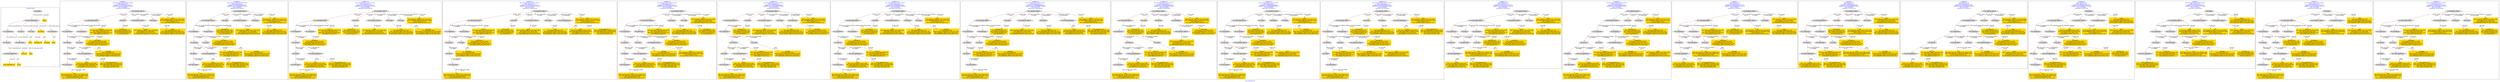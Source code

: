 digraph n0 {
fontcolor="blue"
remincross="true"
label="s16-s-hammer.xml"
subgraph cluster_0 {
label="1-correct model"
n2[style="filled",color="white",fillcolor="lightgray",label="E12_Production1"];
n3[style="filled",color="white",fillcolor="lightgray",label="E21_Person1"];
n4[style="filled",color="white",fillcolor="lightgray",label="E52_Time-Span1"];
n5[style="filled",color="white",fillcolor="lightgray",label="E82_Actor_Appellation1"];
n6[shape="plaintext",style="filled",fillcolor="gold",label="artist_uri"];
n7[style="filled",color="white",fillcolor="lightgray",label="E22_Man-Made_Object1"];
n8[style="filled",color="white",fillcolor="lightgray",label="E35_Title1"];
n9[style="filled",color="white",fillcolor="lightgray",label="E55_Type1"];
n10[shape="plaintext",style="filled",fillcolor="gold",label="description"];
n11[style="filled",color="white",fillcolor="lightgray",label="E78_Collection1"];
n12[shape="plaintext",style="filled",fillcolor="gold",label="title"];
n13[style="filled",color="white",fillcolor="lightgray",label="E38_Image1"];
n14[shape="plaintext",style="filled",fillcolor="gold",label="image"];
n15[shape="plaintext",style="filled",fillcolor="gold",label="year"];
n16[shape="plaintext",style="filled",fillcolor="gold",label="technique_uri"];
n17[shape="plaintext",style="filled",fillcolor="gold",label="technique"];
n18[shape="plaintext",style="filled",fillcolor="gold",label="name"];
n19[shape="plaintext",style="filled",fillcolor="gold",label="artist_appellation_uri"];
n20[shape="plaintext",style="filled",fillcolor="gold",label="artist"];
}
subgraph cluster_1 {
label="candidate 0\nlink coherence:0.9047619047619048\nnode coherence:1.0\nconfidence:0.46878255427024174\nmapping score:0.5062608514234139\ncost:219.009842\n-precision:0.38-recall:0.44"
n22[style="filled",color="white",fillcolor="lightgray",label="E12_Production1"];
n23[style="filled",color="white",fillcolor="lightgray",label="E21_Person1"];
n24[style="filled",color="white",fillcolor="lightgray",label="E55_Type1"];
n25[style="filled",color="white",fillcolor="lightgray",label="E67_Birth1"];
n26[style="filled",color="white",fillcolor="lightgray",label="E82_Actor_Appellation1"];
n27[style="filled",color="white",fillcolor="lightgray",label="E22_Man-Made_Object1"];
n28[style="filled",color="white",fillcolor="lightgray",label="E8_Acquisition1"];
n29[style="filled",color="white",fillcolor="lightgray",label="E33_Linguistic_Object1"];
n30[style="filled",color="white",fillcolor="lightgray",label="E55_Type3"];
n31[style="filled",color="white",fillcolor="lightgray",label="E52_Time-Span1"];
n32[style="filled",color="white",fillcolor="lightgray",label="E33_Linguistic_Object2"];
n33[style="filled",color="white",fillcolor="lightgray",label="E38_Image1"];
n34[shape="plaintext",style="filled",fillcolor="gold",label="artist\n[E82_Actor_Appellation,label,0.468]\n[E22_Man-Made_Object,classLink,0.239]\n[E30_Right,P3_has_note,0.149]\n[E8_Acquisition,P3_has_note,0.144]"];
n35[shape="plaintext",style="filled",fillcolor="gold",label="title\n[E33_Linguistic_Object,P3_has_note,0.355]\n[E73_Information_Object,P3_has_note,0.294]\n[E35_Title,label,0.227]\n[E22_Man-Made_Object,classLink,0.124]"];
n36[shape="plaintext",style="filled",fillcolor="gold",label="technique\n[E55_Type,label,0.491]\n[E29_Design_or_Procedure,P3_has_note,0.454]\n[E33_Linguistic_Object,P3_has_note,0.032]\n[E73_Information_Object,P3_has_note,0.022]"];
n37[shape="plaintext",style="filled",fillcolor="gold",label="artist_appellation_uri\n[E82_Actor_Appellation,classLink,0.875]\n[E22_Man-Made_Object,classLink,0.046]\n[E21_Person,classLink,0.044]\n[E38_Image,classLink,0.035]"];
n38[shape="plaintext",style="filled",fillcolor="gold",label="description\n[E30_Right,P3_has_note,0.406]\n[E8_Acquisition,P3_has_note,0.297]\n[E33_Linguistic_Object,P3_has_note,0.212]\n[E54_Dimension,P3_has_note,0.084]"];
n39[shape="plaintext",style="filled",fillcolor="gold",label="year\n[E52_Time-Span,P82_at_some_time_within,0.415]\n[E52_Time-Span,P82a_begin_of_the_begin,0.333]\n[E52_Time-Span,label,0.148]\n[E52_Time-Span,P82b_end_of_the_end,0.104]"];
n40[shape="plaintext",style="filled",fillcolor="gold",label="name\n[E33_Linguistic_Object,P3_has_note,0.408]\n[E30_Right,P3_has_note,0.346]\n[E8_Acquisition,P3_has_note,0.201]\n[E73_Information_Object,P3_has_note,0.045]"];
n41[shape="plaintext",style="filled",fillcolor="gold",label="technique_uri\n[E55_Type,classLink,0.379]\n[E57_Material,classLink,0.361]\n[E74_Group,classLink,0.26]\n[E55_Type,label,0.0]"];
n42[shape="plaintext",style="filled",fillcolor="gold",label="artist_uri\n[E22_Man-Made_Object,classLink,0.283]\n[E21_Person,classLink,0.276]\n[E82_Actor_Appellation,classLink,0.221]\n[E38_Image,classLink,0.22]"];
n43[shape="plaintext",style="filled",fillcolor="gold",label="image\n[E38_Image,classLink,0.718]\n[E22_Man-Made_Object,classLink,0.219]\n[E73_Information_Object,P3_has_note,0.034]\n[E33_Linguistic_Object,P3_has_note,0.029]"];
}
subgraph cluster_2 {
label="candidate 1\nlink coherence:0.9047619047619048\nnode coherence:1.0\nconfidence:0.4681069984320051\nmapping score:0.5060356661440018\ncost:219.009842\n-precision:0.43-recall:0.5"
n45[style="filled",color="white",fillcolor="lightgray",label="E12_Production1"];
n46[style="filled",color="white",fillcolor="lightgray",label="E21_Person1"];
n47[style="filled",color="white",fillcolor="lightgray",label="E55_Type1"];
n48[style="filled",color="white",fillcolor="lightgray",label="E67_Birth1"];
n49[style="filled",color="white",fillcolor="lightgray",label="E82_Actor_Appellation1"];
n50[style="filled",color="white",fillcolor="lightgray",label="E22_Man-Made_Object1"];
n51[style="filled",color="white",fillcolor="lightgray",label="E8_Acquisition1"];
n52[style="filled",color="white",fillcolor="lightgray",label="E33_Linguistic_Object1"];
n53[style="filled",color="white",fillcolor="lightgray",label="E55_Type3"];
n54[style="filled",color="white",fillcolor="lightgray",label="E52_Time-Span1"];
n55[style="filled",color="white",fillcolor="lightgray",label="E33_Linguistic_Object2"];
n56[style="filled",color="white",fillcolor="lightgray",label="E38_Image1"];
n57[shape="plaintext",style="filled",fillcolor="gold",label="artist\n[E82_Actor_Appellation,label,0.468]\n[E22_Man-Made_Object,classLink,0.239]\n[E30_Right,P3_has_note,0.149]\n[E8_Acquisition,P3_has_note,0.144]"];
n58[shape="plaintext",style="filled",fillcolor="gold",label="artist_uri\n[E22_Man-Made_Object,classLink,0.283]\n[E21_Person,classLink,0.276]\n[E82_Actor_Appellation,classLink,0.221]\n[E38_Image,classLink,0.22]"];
n59[shape="plaintext",style="filled",fillcolor="gold",label="title\n[E33_Linguistic_Object,P3_has_note,0.355]\n[E73_Information_Object,P3_has_note,0.294]\n[E35_Title,label,0.227]\n[E22_Man-Made_Object,classLink,0.124]"];
n60[shape="plaintext",style="filled",fillcolor="gold",label="technique\n[E55_Type,label,0.491]\n[E29_Design_or_Procedure,P3_has_note,0.454]\n[E33_Linguistic_Object,P3_has_note,0.032]\n[E73_Information_Object,P3_has_note,0.022]"];
n61[shape="plaintext",style="filled",fillcolor="gold",label="artist_appellation_uri\n[E82_Actor_Appellation,classLink,0.875]\n[E22_Man-Made_Object,classLink,0.046]\n[E21_Person,classLink,0.044]\n[E38_Image,classLink,0.035]"];
n62[shape="plaintext",style="filled",fillcolor="gold",label="description\n[E30_Right,P3_has_note,0.406]\n[E8_Acquisition,P3_has_note,0.297]\n[E33_Linguistic_Object,P3_has_note,0.212]\n[E54_Dimension,P3_has_note,0.084]"];
n63[shape="plaintext",style="filled",fillcolor="gold",label="year\n[E52_Time-Span,P82_at_some_time_within,0.415]\n[E52_Time-Span,P82a_begin_of_the_begin,0.333]\n[E52_Time-Span,label,0.148]\n[E52_Time-Span,P82b_end_of_the_end,0.104]"];
n64[shape="plaintext",style="filled",fillcolor="gold",label="name\n[E33_Linguistic_Object,P3_has_note,0.408]\n[E30_Right,P3_has_note,0.346]\n[E8_Acquisition,P3_has_note,0.201]\n[E73_Information_Object,P3_has_note,0.045]"];
n65[shape="plaintext",style="filled",fillcolor="gold",label="technique_uri\n[E55_Type,classLink,0.379]\n[E57_Material,classLink,0.361]\n[E74_Group,classLink,0.26]\n[E55_Type,label,0.0]"];
n66[shape="plaintext",style="filled",fillcolor="gold",label="image\n[E38_Image,classLink,0.718]\n[E22_Man-Made_Object,classLink,0.219]\n[E73_Information_Object,P3_has_note,0.034]\n[E33_Linguistic_Object,P3_has_note,0.029]"];
}
subgraph cluster_3 {
label="candidate 10\nlink coherence:0.8571428571428571\nnode coherence:1.0\nconfidence:0.46878255427024174\nmapping score:0.5062608514234139\ncost:318.019864\n-precision:0.38-recall:0.44"
n68[style="filled",color="white",fillcolor="lightgray",label="E12_Production1"];
n69[style="filled",color="white",fillcolor="lightgray",label="E21_Person1"];
n70[style="filled",color="white",fillcolor="lightgray",label="E67_Birth1"];
n71[style="filled",color="white",fillcolor="lightgray",label="E82_Actor_Appellation1"];
n72[style="filled",color="white",fillcolor="lightgray",label="E22_Man-Made_Object1"];
n73[style="filled",color="white",fillcolor="lightgray",label="E8_Acquisition1"];
n74[style="filled",color="white",fillcolor="lightgray",label="E33_Linguistic_Object1"];
n75[style="filled",color="white",fillcolor="lightgray",label="E55_Type3"];
n76[style="filled",color="white",fillcolor="lightgray",label="E52_Time-Span1"];
n77[style="filled",color="white",fillcolor="lightgray",label="E33_Linguistic_Object2"];
n78[style="filled",color="white",fillcolor="lightgray",label="E38_Image1"];
n79[style="filled",color="white",fillcolor="lightgray",label="E55_Type1"];
n80[shape="plaintext",style="filled",fillcolor="gold",label="artist\n[E82_Actor_Appellation,label,0.468]\n[E22_Man-Made_Object,classLink,0.239]\n[E30_Right,P3_has_note,0.149]\n[E8_Acquisition,P3_has_note,0.144]"];
n81[shape="plaintext",style="filled",fillcolor="gold",label="title\n[E33_Linguistic_Object,P3_has_note,0.355]\n[E73_Information_Object,P3_has_note,0.294]\n[E35_Title,label,0.227]\n[E22_Man-Made_Object,classLink,0.124]"];
n82[shape="plaintext",style="filled",fillcolor="gold",label="technique\n[E55_Type,label,0.491]\n[E29_Design_or_Procedure,P3_has_note,0.454]\n[E33_Linguistic_Object,P3_has_note,0.032]\n[E73_Information_Object,P3_has_note,0.022]"];
n83[shape="plaintext",style="filled",fillcolor="gold",label="artist_appellation_uri\n[E82_Actor_Appellation,classLink,0.875]\n[E22_Man-Made_Object,classLink,0.046]\n[E21_Person,classLink,0.044]\n[E38_Image,classLink,0.035]"];
n84[shape="plaintext",style="filled",fillcolor="gold",label="description\n[E30_Right,P3_has_note,0.406]\n[E8_Acquisition,P3_has_note,0.297]\n[E33_Linguistic_Object,P3_has_note,0.212]\n[E54_Dimension,P3_has_note,0.084]"];
n85[shape="plaintext",style="filled",fillcolor="gold",label="year\n[E52_Time-Span,P82_at_some_time_within,0.415]\n[E52_Time-Span,P82a_begin_of_the_begin,0.333]\n[E52_Time-Span,label,0.148]\n[E52_Time-Span,P82b_end_of_the_end,0.104]"];
n86[shape="plaintext",style="filled",fillcolor="gold",label="name\n[E33_Linguistic_Object,P3_has_note,0.408]\n[E30_Right,P3_has_note,0.346]\n[E8_Acquisition,P3_has_note,0.201]\n[E73_Information_Object,P3_has_note,0.045]"];
n87[shape="plaintext",style="filled",fillcolor="gold",label="technique_uri\n[E55_Type,classLink,0.379]\n[E57_Material,classLink,0.361]\n[E74_Group,classLink,0.26]\n[E55_Type,label,0.0]"];
n88[shape="plaintext",style="filled",fillcolor="gold",label="artist_uri\n[E22_Man-Made_Object,classLink,0.283]\n[E21_Person,classLink,0.276]\n[E82_Actor_Appellation,classLink,0.221]\n[E38_Image,classLink,0.22]"];
n89[shape="plaintext",style="filled",fillcolor="gold",label="image\n[E38_Image,classLink,0.718]\n[E22_Man-Made_Object,classLink,0.219]\n[E73_Information_Object,P3_has_note,0.034]\n[E33_Linguistic_Object,P3_has_note,0.029]"];
}
subgraph cluster_4 {
label="candidate 11\nlink coherence:0.8571428571428571\nnode coherence:1.0\nconfidence:0.46878255427024174\nmapping score:0.5062608514234139\ncost:318.019874\n-precision:0.33-recall:0.39"
n91[style="filled",color="white",fillcolor="lightgray",label="E12_Production1"];
n92[style="filled",color="white",fillcolor="lightgray",label="E21_Person1"];
n93[style="filled",color="white",fillcolor="lightgray",label="E55_Type1"];
n94[style="filled",color="white",fillcolor="lightgray",label="E67_Birth1"];
n95[style="filled",color="white",fillcolor="lightgray",label="E22_Man-Made_Object1"];
n96[style="filled",color="white",fillcolor="lightgray",label="E8_Acquisition1"];
n97[style="filled",color="white",fillcolor="lightgray",label="E33_Linguistic_Object1"];
n98[style="filled",color="white",fillcolor="lightgray",label="E55_Type3"];
n99[style="filled",color="white",fillcolor="lightgray",label="E52_Time-Span1"];
n100[style="filled",color="white",fillcolor="lightgray",label="E33_Linguistic_Object2"];
n101[style="filled",color="white",fillcolor="lightgray",label="E38_Image1"];
n102[style="filled",color="white",fillcolor="lightgray",label="E82_Actor_Appellation1"];
n103[shape="plaintext",style="filled",fillcolor="gold",label="artist\n[E82_Actor_Appellation,label,0.468]\n[E22_Man-Made_Object,classLink,0.239]\n[E30_Right,P3_has_note,0.149]\n[E8_Acquisition,P3_has_note,0.144]"];
n104[shape="plaintext",style="filled",fillcolor="gold",label="title\n[E33_Linguistic_Object,P3_has_note,0.355]\n[E73_Information_Object,P3_has_note,0.294]\n[E35_Title,label,0.227]\n[E22_Man-Made_Object,classLink,0.124]"];
n105[shape="plaintext",style="filled",fillcolor="gold",label="technique\n[E55_Type,label,0.491]\n[E29_Design_or_Procedure,P3_has_note,0.454]\n[E33_Linguistic_Object,P3_has_note,0.032]\n[E73_Information_Object,P3_has_note,0.022]"];
n106[shape="plaintext",style="filled",fillcolor="gold",label="artist_appellation_uri\n[E82_Actor_Appellation,classLink,0.875]\n[E22_Man-Made_Object,classLink,0.046]\n[E21_Person,classLink,0.044]\n[E38_Image,classLink,0.035]"];
n107[shape="plaintext",style="filled",fillcolor="gold",label="description\n[E30_Right,P3_has_note,0.406]\n[E8_Acquisition,P3_has_note,0.297]\n[E33_Linguistic_Object,P3_has_note,0.212]\n[E54_Dimension,P3_has_note,0.084]"];
n108[shape="plaintext",style="filled",fillcolor="gold",label="year\n[E52_Time-Span,P82_at_some_time_within,0.415]\n[E52_Time-Span,P82a_begin_of_the_begin,0.333]\n[E52_Time-Span,label,0.148]\n[E52_Time-Span,P82b_end_of_the_end,0.104]"];
n109[shape="plaintext",style="filled",fillcolor="gold",label="name\n[E33_Linguistic_Object,P3_has_note,0.408]\n[E30_Right,P3_has_note,0.346]\n[E8_Acquisition,P3_has_note,0.201]\n[E73_Information_Object,P3_has_note,0.045]"];
n110[shape="plaintext",style="filled",fillcolor="gold",label="technique_uri\n[E55_Type,classLink,0.379]\n[E57_Material,classLink,0.361]\n[E74_Group,classLink,0.26]\n[E55_Type,label,0.0]"];
n111[shape="plaintext",style="filled",fillcolor="gold",label="artist_uri\n[E22_Man-Made_Object,classLink,0.283]\n[E21_Person,classLink,0.276]\n[E82_Actor_Appellation,classLink,0.221]\n[E38_Image,classLink,0.22]"];
n112[shape="plaintext",style="filled",fillcolor="gold",label="image\n[E38_Image,classLink,0.718]\n[E22_Man-Made_Object,classLink,0.219]\n[E73_Information_Object,P3_has_note,0.034]\n[E33_Linguistic_Object,P3_has_note,0.029]"];
}
subgraph cluster_5 {
label="candidate 12\nlink coherence:0.8571428571428571\nnode coherence:1.0\nconfidence:0.46878255427024174\nmapping score:0.5062608514234139\ncost:318.029846\n-precision:0.38-recall:0.44"
n114[style="filled",color="white",fillcolor="lightgray",label="E12_Production1"];
n115[style="filled",color="white",fillcolor="lightgray",label="E21_Person1"];
n116[style="filled",color="white",fillcolor="lightgray",label="E55_Type1"];
n117[style="filled",color="white",fillcolor="lightgray",label="E67_Birth1"];
n118[style="filled",color="white",fillcolor="lightgray",label="E82_Actor_Appellation1"];
n119[style="filled",color="white",fillcolor="lightgray",label="E22_Man-Made_Object1"];
n120[style="filled",color="white",fillcolor="lightgray",label="E8_Acquisition1"];
n121[style="filled",color="white",fillcolor="lightgray",label="E33_Linguistic_Object2"];
n122[style="filled",color="white",fillcolor="lightgray",label="E52_Time-Span1"];
n123[style="filled",color="white",fillcolor="lightgray",label="E38_Image1"];
n124[style="filled",color="white",fillcolor="lightgray",label="E55_Type3"];
n125[style="filled",color="white",fillcolor="lightgray",label="E33_Linguistic_Object1"];
n126[shape="plaintext",style="filled",fillcolor="gold",label="artist\n[E82_Actor_Appellation,label,0.468]\n[E22_Man-Made_Object,classLink,0.239]\n[E30_Right,P3_has_note,0.149]\n[E8_Acquisition,P3_has_note,0.144]"];
n127[shape="plaintext",style="filled",fillcolor="gold",label="title\n[E33_Linguistic_Object,P3_has_note,0.355]\n[E73_Information_Object,P3_has_note,0.294]\n[E35_Title,label,0.227]\n[E22_Man-Made_Object,classLink,0.124]"];
n128[shape="plaintext",style="filled",fillcolor="gold",label="technique\n[E55_Type,label,0.491]\n[E29_Design_or_Procedure,P3_has_note,0.454]\n[E33_Linguistic_Object,P3_has_note,0.032]\n[E73_Information_Object,P3_has_note,0.022]"];
n129[shape="plaintext",style="filled",fillcolor="gold",label="artist_appellation_uri\n[E82_Actor_Appellation,classLink,0.875]\n[E22_Man-Made_Object,classLink,0.046]\n[E21_Person,classLink,0.044]\n[E38_Image,classLink,0.035]"];
n130[shape="plaintext",style="filled",fillcolor="gold",label="description\n[E30_Right,P3_has_note,0.406]\n[E8_Acquisition,P3_has_note,0.297]\n[E33_Linguistic_Object,P3_has_note,0.212]\n[E54_Dimension,P3_has_note,0.084]"];
n131[shape="plaintext",style="filled",fillcolor="gold",label="year\n[E52_Time-Span,P82_at_some_time_within,0.415]\n[E52_Time-Span,P82a_begin_of_the_begin,0.333]\n[E52_Time-Span,label,0.148]\n[E52_Time-Span,P82b_end_of_the_end,0.104]"];
n132[shape="plaintext",style="filled",fillcolor="gold",label="name\n[E33_Linguistic_Object,P3_has_note,0.408]\n[E30_Right,P3_has_note,0.346]\n[E8_Acquisition,P3_has_note,0.201]\n[E73_Information_Object,P3_has_note,0.045]"];
n133[shape="plaintext",style="filled",fillcolor="gold",label="technique_uri\n[E55_Type,classLink,0.379]\n[E57_Material,classLink,0.361]\n[E74_Group,classLink,0.26]\n[E55_Type,label,0.0]"];
n134[shape="plaintext",style="filled",fillcolor="gold",label="artist_uri\n[E22_Man-Made_Object,classLink,0.283]\n[E21_Person,classLink,0.276]\n[E82_Actor_Appellation,classLink,0.221]\n[E38_Image,classLink,0.22]"];
n135[shape="plaintext",style="filled",fillcolor="gold",label="image\n[E38_Image,classLink,0.718]\n[E22_Man-Made_Object,classLink,0.219]\n[E73_Information_Object,P3_has_note,0.034]\n[E33_Linguistic_Object,P3_has_note,0.029]"];
}
subgraph cluster_6 {
label="candidate 13\nlink coherence:0.8571428571428571\nnode coherence:1.0\nconfidence:0.4681069984320051\nmapping score:0.5060356661440018\ncost:318.019844\n-precision:0.43-recall:0.5"
n137[style="filled",color="white",fillcolor="lightgray",label="E12_Production1"];
n138[style="filled",color="white",fillcolor="lightgray",label="E21_Person1"];
n139[style="filled",color="white",fillcolor="lightgray",label="E55_Type1"];
n140[style="filled",color="white",fillcolor="lightgray",label="E67_Birth1"];
n141[style="filled",color="white",fillcolor="lightgray",label="E82_Actor_Appellation1"];
n142[style="filled",color="white",fillcolor="lightgray",label="E22_Man-Made_Object1"];
n143[style="filled",color="white",fillcolor="lightgray",label="E33_Linguistic_Object1"];
n144[style="filled",color="white",fillcolor="lightgray",label="E55_Type3"];
n145[style="filled",color="white",fillcolor="lightgray",label="E52_Time-Span1"];
n146[style="filled",color="white",fillcolor="lightgray",label="E33_Linguistic_Object2"];
n147[style="filled",color="white",fillcolor="lightgray",label="E38_Image1"];
n148[style="filled",color="white",fillcolor="lightgray",label="E8_Acquisition1"];
n149[shape="plaintext",style="filled",fillcolor="gold",label="artist\n[E82_Actor_Appellation,label,0.468]\n[E22_Man-Made_Object,classLink,0.239]\n[E30_Right,P3_has_note,0.149]\n[E8_Acquisition,P3_has_note,0.144]"];
n150[shape="plaintext",style="filled",fillcolor="gold",label="artist_uri\n[E22_Man-Made_Object,classLink,0.283]\n[E21_Person,classLink,0.276]\n[E82_Actor_Appellation,classLink,0.221]\n[E38_Image,classLink,0.22]"];
n151[shape="plaintext",style="filled",fillcolor="gold",label="title\n[E33_Linguistic_Object,P3_has_note,0.355]\n[E73_Information_Object,P3_has_note,0.294]\n[E35_Title,label,0.227]\n[E22_Man-Made_Object,classLink,0.124]"];
n152[shape="plaintext",style="filled",fillcolor="gold",label="technique\n[E55_Type,label,0.491]\n[E29_Design_or_Procedure,P3_has_note,0.454]\n[E33_Linguistic_Object,P3_has_note,0.032]\n[E73_Information_Object,P3_has_note,0.022]"];
n153[shape="plaintext",style="filled",fillcolor="gold",label="artist_appellation_uri\n[E82_Actor_Appellation,classLink,0.875]\n[E22_Man-Made_Object,classLink,0.046]\n[E21_Person,classLink,0.044]\n[E38_Image,classLink,0.035]"];
n154[shape="plaintext",style="filled",fillcolor="gold",label="description\n[E30_Right,P3_has_note,0.406]\n[E8_Acquisition,P3_has_note,0.297]\n[E33_Linguistic_Object,P3_has_note,0.212]\n[E54_Dimension,P3_has_note,0.084]"];
n155[shape="plaintext",style="filled",fillcolor="gold",label="year\n[E52_Time-Span,P82_at_some_time_within,0.415]\n[E52_Time-Span,P82a_begin_of_the_begin,0.333]\n[E52_Time-Span,label,0.148]\n[E52_Time-Span,P82b_end_of_the_end,0.104]"];
n156[shape="plaintext",style="filled",fillcolor="gold",label="name\n[E33_Linguistic_Object,P3_has_note,0.408]\n[E30_Right,P3_has_note,0.346]\n[E8_Acquisition,P3_has_note,0.201]\n[E73_Information_Object,P3_has_note,0.045]"];
n157[shape="plaintext",style="filled",fillcolor="gold",label="technique_uri\n[E55_Type,classLink,0.379]\n[E57_Material,classLink,0.361]\n[E74_Group,classLink,0.26]\n[E55_Type,label,0.0]"];
n158[shape="plaintext",style="filled",fillcolor="gold",label="image\n[E38_Image,classLink,0.718]\n[E22_Man-Made_Object,classLink,0.219]\n[E73_Information_Object,P3_has_note,0.034]\n[E33_Linguistic_Object,P3_has_note,0.029]"];
}
subgraph cluster_7 {
label="candidate 14\nlink coherence:0.8571428571428571\nnode coherence:1.0\nconfidence:0.4681069984320051\nmapping score:0.5060356661440018\ncost:318.019864\n-precision:0.43-recall:0.5"
n160[style="filled",color="white",fillcolor="lightgray",label="E12_Production1"];
n161[style="filled",color="white",fillcolor="lightgray",label="E21_Person1"];
n162[style="filled",color="white",fillcolor="lightgray",label="E67_Birth1"];
n163[style="filled",color="white",fillcolor="lightgray",label="E82_Actor_Appellation1"];
n164[style="filled",color="white",fillcolor="lightgray",label="E22_Man-Made_Object1"];
n165[style="filled",color="white",fillcolor="lightgray",label="E8_Acquisition1"];
n166[style="filled",color="white",fillcolor="lightgray",label="E33_Linguistic_Object1"];
n167[style="filled",color="white",fillcolor="lightgray",label="E55_Type3"];
n168[style="filled",color="white",fillcolor="lightgray",label="E52_Time-Span1"];
n169[style="filled",color="white",fillcolor="lightgray",label="E33_Linguistic_Object2"];
n170[style="filled",color="white",fillcolor="lightgray",label="E38_Image1"];
n171[style="filled",color="white",fillcolor="lightgray",label="E55_Type1"];
n172[shape="plaintext",style="filled",fillcolor="gold",label="artist\n[E82_Actor_Appellation,label,0.468]\n[E22_Man-Made_Object,classLink,0.239]\n[E30_Right,P3_has_note,0.149]\n[E8_Acquisition,P3_has_note,0.144]"];
n173[shape="plaintext",style="filled",fillcolor="gold",label="artist_uri\n[E22_Man-Made_Object,classLink,0.283]\n[E21_Person,classLink,0.276]\n[E82_Actor_Appellation,classLink,0.221]\n[E38_Image,classLink,0.22]"];
n174[shape="plaintext",style="filled",fillcolor="gold",label="title\n[E33_Linguistic_Object,P3_has_note,0.355]\n[E73_Information_Object,P3_has_note,0.294]\n[E35_Title,label,0.227]\n[E22_Man-Made_Object,classLink,0.124]"];
n175[shape="plaintext",style="filled",fillcolor="gold",label="technique\n[E55_Type,label,0.491]\n[E29_Design_or_Procedure,P3_has_note,0.454]\n[E33_Linguistic_Object,P3_has_note,0.032]\n[E73_Information_Object,P3_has_note,0.022]"];
n176[shape="plaintext",style="filled",fillcolor="gold",label="artist_appellation_uri\n[E82_Actor_Appellation,classLink,0.875]\n[E22_Man-Made_Object,classLink,0.046]\n[E21_Person,classLink,0.044]\n[E38_Image,classLink,0.035]"];
n177[shape="plaintext",style="filled",fillcolor="gold",label="description\n[E30_Right,P3_has_note,0.406]\n[E8_Acquisition,P3_has_note,0.297]\n[E33_Linguistic_Object,P3_has_note,0.212]\n[E54_Dimension,P3_has_note,0.084]"];
n178[shape="plaintext",style="filled",fillcolor="gold",label="year\n[E52_Time-Span,P82_at_some_time_within,0.415]\n[E52_Time-Span,P82a_begin_of_the_begin,0.333]\n[E52_Time-Span,label,0.148]\n[E52_Time-Span,P82b_end_of_the_end,0.104]"];
n179[shape="plaintext",style="filled",fillcolor="gold",label="name\n[E33_Linguistic_Object,P3_has_note,0.408]\n[E30_Right,P3_has_note,0.346]\n[E8_Acquisition,P3_has_note,0.201]\n[E73_Information_Object,P3_has_note,0.045]"];
n180[shape="plaintext",style="filled",fillcolor="gold",label="technique_uri\n[E55_Type,classLink,0.379]\n[E57_Material,classLink,0.361]\n[E74_Group,classLink,0.26]\n[E55_Type,label,0.0]"];
n181[shape="plaintext",style="filled",fillcolor="gold",label="image\n[E38_Image,classLink,0.718]\n[E22_Man-Made_Object,classLink,0.219]\n[E73_Information_Object,P3_has_note,0.034]\n[E33_Linguistic_Object,P3_has_note,0.029]"];
}
subgraph cluster_8 {
label="candidate 15\nlink coherence:0.8571428571428571\nnode coherence:1.0\nconfidence:0.4681069984320051\nmapping score:0.5060356661440018\ncost:318.019874\n-precision:0.38-recall:0.44"
n183[style="filled",color="white",fillcolor="lightgray",label="E12_Production1"];
n184[style="filled",color="white",fillcolor="lightgray",label="E21_Person1"];
n185[style="filled",color="white",fillcolor="lightgray",label="E55_Type1"];
n186[style="filled",color="white",fillcolor="lightgray",label="E67_Birth1"];
n187[style="filled",color="white",fillcolor="lightgray",label="E22_Man-Made_Object1"];
n188[style="filled",color="white",fillcolor="lightgray",label="E8_Acquisition1"];
n189[style="filled",color="white",fillcolor="lightgray",label="E33_Linguistic_Object1"];
n190[style="filled",color="white",fillcolor="lightgray",label="E55_Type3"];
n191[style="filled",color="white",fillcolor="lightgray",label="E52_Time-Span1"];
n192[style="filled",color="white",fillcolor="lightgray",label="E33_Linguistic_Object2"];
n193[style="filled",color="white",fillcolor="lightgray",label="E38_Image1"];
n194[style="filled",color="white",fillcolor="lightgray",label="E82_Actor_Appellation1"];
n195[shape="plaintext",style="filled",fillcolor="gold",label="artist\n[E82_Actor_Appellation,label,0.468]\n[E22_Man-Made_Object,classLink,0.239]\n[E30_Right,P3_has_note,0.149]\n[E8_Acquisition,P3_has_note,0.144]"];
n196[shape="plaintext",style="filled",fillcolor="gold",label="artist_uri\n[E22_Man-Made_Object,classLink,0.283]\n[E21_Person,classLink,0.276]\n[E82_Actor_Appellation,classLink,0.221]\n[E38_Image,classLink,0.22]"];
n197[shape="plaintext",style="filled",fillcolor="gold",label="title\n[E33_Linguistic_Object,P3_has_note,0.355]\n[E73_Information_Object,P3_has_note,0.294]\n[E35_Title,label,0.227]\n[E22_Man-Made_Object,classLink,0.124]"];
n198[shape="plaintext",style="filled",fillcolor="gold",label="technique\n[E55_Type,label,0.491]\n[E29_Design_or_Procedure,P3_has_note,0.454]\n[E33_Linguistic_Object,P3_has_note,0.032]\n[E73_Information_Object,P3_has_note,0.022]"];
n199[shape="plaintext",style="filled",fillcolor="gold",label="artist_appellation_uri\n[E82_Actor_Appellation,classLink,0.875]\n[E22_Man-Made_Object,classLink,0.046]\n[E21_Person,classLink,0.044]\n[E38_Image,classLink,0.035]"];
n200[shape="plaintext",style="filled",fillcolor="gold",label="description\n[E30_Right,P3_has_note,0.406]\n[E8_Acquisition,P3_has_note,0.297]\n[E33_Linguistic_Object,P3_has_note,0.212]\n[E54_Dimension,P3_has_note,0.084]"];
n201[shape="plaintext",style="filled",fillcolor="gold",label="year\n[E52_Time-Span,P82_at_some_time_within,0.415]\n[E52_Time-Span,P82a_begin_of_the_begin,0.333]\n[E52_Time-Span,label,0.148]\n[E52_Time-Span,P82b_end_of_the_end,0.104]"];
n202[shape="plaintext",style="filled",fillcolor="gold",label="name\n[E33_Linguistic_Object,P3_has_note,0.408]\n[E30_Right,P3_has_note,0.346]\n[E8_Acquisition,P3_has_note,0.201]\n[E73_Information_Object,P3_has_note,0.045]"];
n203[shape="plaintext",style="filled",fillcolor="gold",label="technique_uri\n[E55_Type,classLink,0.379]\n[E57_Material,classLink,0.361]\n[E74_Group,classLink,0.26]\n[E55_Type,label,0.0]"];
n204[shape="plaintext",style="filled",fillcolor="gold",label="image\n[E38_Image,classLink,0.718]\n[E22_Man-Made_Object,classLink,0.219]\n[E73_Information_Object,P3_has_note,0.034]\n[E33_Linguistic_Object,P3_has_note,0.029]"];
}
subgraph cluster_9 {
label="candidate 16\nlink coherence:0.8571428571428571\nnode coherence:1.0\nconfidence:0.4681069984320051\nmapping score:0.5060356661440018\ncost:318.029846\n-precision:0.43-recall:0.5"
n206[style="filled",color="white",fillcolor="lightgray",label="E12_Production1"];
n207[style="filled",color="white",fillcolor="lightgray",label="E21_Person1"];
n208[style="filled",color="white",fillcolor="lightgray",label="E55_Type1"];
n209[style="filled",color="white",fillcolor="lightgray",label="E67_Birth1"];
n210[style="filled",color="white",fillcolor="lightgray",label="E82_Actor_Appellation1"];
n211[style="filled",color="white",fillcolor="lightgray",label="E22_Man-Made_Object1"];
n212[style="filled",color="white",fillcolor="lightgray",label="E33_Linguistic_Object1"];
n213[style="filled",color="white",fillcolor="lightgray",label="E55_Type3"];
n214[style="filled",color="white",fillcolor="lightgray",label="E52_Time-Span1"];
n215[style="filled",color="white",fillcolor="lightgray",label="E38_Image1"];
n216[style="filled",color="white",fillcolor="lightgray",label="E8_Acquisition1"];
n217[style="filled",color="white",fillcolor="lightgray",label="E33_Linguistic_Object2"];
n218[shape="plaintext",style="filled",fillcolor="gold",label="artist\n[E82_Actor_Appellation,label,0.468]\n[E22_Man-Made_Object,classLink,0.239]\n[E30_Right,P3_has_note,0.149]\n[E8_Acquisition,P3_has_note,0.144]"];
n219[shape="plaintext",style="filled",fillcolor="gold",label="artist_uri\n[E22_Man-Made_Object,classLink,0.283]\n[E21_Person,classLink,0.276]\n[E82_Actor_Appellation,classLink,0.221]\n[E38_Image,classLink,0.22]"];
n220[shape="plaintext",style="filled",fillcolor="gold",label="title\n[E33_Linguistic_Object,P3_has_note,0.355]\n[E73_Information_Object,P3_has_note,0.294]\n[E35_Title,label,0.227]\n[E22_Man-Made_Object,classLink,0.124]"];
n221[shape="plaintext",style="filled",fillcolor="gold",label="technique\n[E55_Type,label,0.491]\n[E29_Design_or_Procedure,P3_has_note,0.454]\n[E33_Linguistic_Object,P3_has_note,0.032]\n[E73_Information_Object,P3_has_note,0.022]"];
n222[shape="plaintext",style="filled",fillcolor="gold",label="artist_appellation_uri\n[E82_Actor_Appellation,classLink,0.875]\n[E22_Man-Made_Object,classLink,0.046]\n[E21_Person,classLink,0.044]\n[E38_Image,classLink,0.035]"];
n223[shape="plaintext",style="filled",fillcolor="gold",label="description\n[E30_Right,P3_has_note,0.406]\n[E8_Acquisition,P3_has_note,0.297]\n[E33_Linguistic_Object,P3_has_note,0.212]\n[E54_Dimension,P3_has_note,0.084]"];
n224[shape="plaintext",style="filled",fillcolor="gold",label="year\n[E52_Time-Span,P82_at_some_time_within,0.415]\n[E52_Time-Span,P82a_begin_of_the_begin,0.333]\n[E52_Time-Span,label,0.148]\n[E52_Time-Span,P82b_end_of_the_end,0.104]"];
n225[shape="plaintext",style="filled",fillcolor="gold",label="name\n[E33_Linguistic_Object,P3_has_note,0.408]\n[E30_Right,P3_has_note,0.346]\n[E8_Acquisition,P3_has_note,0.201]\n[E73_Information_Object,P3_has_note,0.045]"];
n226[shape="plaintext",style="filled",fillcolor="gold",label="technique_uri\n[E55_Type,classLink,0.379]\n[E57_Material,classLink,0.361]\n[E74_Group,classLink,0.26]\n[E55_Type,label,0.0]"];
n227[shape="plaintext",style="filled",fillcolor="gold",label="image\n[E38_Image,classLink,0.718]\n[E22_Man-Made_Object,classLink,0.219]\n[E73_Information_Object,P3_has_note,0.034]\n[E33_Linguistic_Object,P3_has_note,0.029]"];
}
subgraph cluster_10 {
label="candidate 17\nlink coherence:0.8571428571428571\nnode coherence:1.0\nconfidence:0.4681069984320051\nmapping score:0.5060356661440018\ncost:318.029866\n-precision:0.43-recall:0.5"
n229[style="filled",color="white",fillcolor="lightgray",label="E12_Production1"];
n230[style="filled",color="white",fillcolor="lightgray",label="E21_Person1"];
n231[style="filled",color="white",fillcolor="lightgray",label="E67_Birth1"];
n232[style="filled",color="white",fillcolor="lightgray",label="E82_Actor_Appellation1"];
n233[style="filled",color="white",fillcolor="lightgray",label="E22_Man-Made_Object1"];
n234[style="filled",color="white",fillcolor="lightgray",label="E8_Acquisition1"];
n235[style="filled",color="white",fillcolor="lightgray",label="E33_Linguistic_Object1"];
n236[style="filled",color="white",fillcolor="lightgray",label="E55_Type3"];
n237[style="filled",color="white",fillcolor="lightgray",label="E52_Time-Span1"];
n238[style="filled",color="white",fillcolor="lightgray",label="E38_Image1"];
n239[style="filled",color="white",fillcolor="lightgray",label="E55_Type1"];
n240[style="filled",color="white",fillcolor="lightgray",label="E33_Linguistic_Object2"];
n241[shape="plaintext",style="filled",fillcolor="gold",label="artist\n[E82_Actor_Appellation,label,0.468]\n[E22_Man-Made_Object,classLink,0.239]\n[E30_Right,P3_has_note,0.149]\n[E8_Acquisition,P3_has_note,0.144]"];
n242[shape="plaintext",style="filled",fillcolor="gold",label="artist_uri\n[E22_Man-Made_Object,classLink,0.283]\n[E21_Person,classLink,0.276]\n[E82_Actor_Appellation,classLink,0.221]\n[E38_Image,classLink,0.22]"];
n243[shape="plaintext",style="filled",fillcolor="gold",label="title\n[E33_Linguistic_Object,P3_has_note,0.355]\n[E73_Information_Object,P3_has_note,0.294]\n[E35_Title,label,0.227]\n[E22_Man-Made_Object,classLink,0.124]"];
n244[shape="plaintext",style="filled",fillcolor="gold",label="technique\n[E55_Type,label,0.491]\n[E29_Design_or_Procedure,P3_has_note,0.454]\n[E33_Linguistic_Object,P3_has_note,0.032]\n[E73_Information_Object,P3_has_note,0.022]"];
n245[shape="plaintext",style="filled",fillcolor="gold",label="artist_appellation_uri\n[E82_Actor_Appellation,classLink,0.875]\n[E22_Man-Made_Object,classLink,0.046]\n[E21_Person,classLink,0.044]\n[E38_Image,classLink,0.035]"];
n246[shape="plaintext",style="filled",fillcolor="gold",label="description\n[E30_Right,P3_has_note,0.406]\n[E8_Acquisition,P3_has_note,0.297]\n[E33_Linguistic_Object,P3_has_note,0.212]\n[E54_Dimension,P3_has_note,0.084]"];
n247[shape="plaintext",style="filled",fillcolor="gold",label="year\n[E52_Time-Span,P82_at_some_time_within,0.415]\n[E52_Time-Span,P82a_begin_of_the_begin,0.333]\n[E52_Time-Span,label,0.148]\n[E52_Time-Span,P82b_end_of_the_end,0.104]"];
n248[shape="plaintext",style="filled",fillcolor="gold",label="name\n[E33_Linguistic_Object,P3_has_note,0.408]\n[E30_Right,P3_has_note,0.346]\n[E8_Acquisition,P3_has_note,0.201]\n[E73_Information_Object,P3_has_note,0.045]"];
n249[shape="plaintext",style="filled",fillcolor="gold",label="technique_uri\n[E55_Type,classLink,0.379]\n[E57_Material,classLink,0.361]\n[E74_Group,classLink,0.26]\n[E55_Type,label,0.0]"];
n250[shape="plaintext",style="filled",fillcolor="gold",label="image\n[E38_Image,classLink,0.718]\n[E22_Man-Made_Object,classLink,0.219]\n[E73_Information_Object,P3_has_note,0.034]\n[E33_Linguistic_Object,P3_has_note,0.029]"];
}
subgraph cluster_11 {
label="candidate 18\nlink coherence:0.8571428571428571\nnode coherence:1.0\nconfidence:0.4681069984320051\nmapping score:0.5060356661440018\ncost:318.029876\n-precision:0.38-recall:0.44"
n252[style="filled",color="white",fillcolor="lightgray",label="E12_Production1"];
n253[style="filled",color="white",fillcolor="lightgray",label="E21_Person1"];
n254[style="filled",color="white",fillcolor="lightgray",label="E55_Type1"];
n255[style="filled",color="white",fillcolor="lightgray",label="E67_Birth1"];
n256[style="filled",color="white",fillcolor="lightgray",label="E22_Man-Made_Object1"];
n257[style="filled",color="white",fillcolor="lightgray",label="E8_Acquisition1"];
n258[style="filled",color="white",fillcolor="lightgray",label="E33_Linguistic_Object1"];
n259[style="filled",color="white",fillcolor="lightgray",label="E55_Type3"];
n260[style="filled",color="white",fillcolor="lightgray",label="E52_Time-Span1"];
n261[style="filled",color="white",fillcolor="lightgray",label="E38_Image1"];
n262[style="filled",color="white",fillcolor="lightgray",label="E82_Actor_Appellation1"];
n263[style="filled",color="white",fillcolor="lightgray",label="E33_Linguistic_Object2"];
n264[shape="plaintext",style="filled",fillcolor="gold",label="artist\n[E82_Actor_Appellation,label,0.468]\n[E22_Man-Made_Object,classLink,0.239]\n[E30_Right,P3_has_note,0.149]\n[E8_Acquisition,P3_has_note,0.144]"];
n265[shape="plaintext",style="filled",fillcolor="gold",label="artist_uri\n[E22_Man-Made_Object,classLink,0.283]\n[E21_Person,classLink,0.276]\n[E82_Actor_Appellation,classLink,0.221]\n[E38_Image,classLink,0.22]"];
n266[shape="plaintext",style="filled",fillcolor="gold",label="title\n[E33_Linguistic_Object,P3_has_note,0.355]\n[E73_Information_Object,P3_has_note,0.294]\n[E35_Title,label,0.227]\n[E22_Man-Made_Object,classLink,0.124]"];
n267[shape="plaintext",style="filled",fillcolor="gold",label="technique\n[E55_Type,label,0.491]\n[E29_Design_or_Procedure,P3_has_note,0.454]\n[E33_Linguistic_Object,P3_has_note,0.032]\n[E73_Information_Object,P3_has_note,0.022]"];
n268[shape="plaintext",style="filled",fillcolor="gold",label="artist_appellation_uri\n[E82_Actor_Appellation,classLink,0.875]\n[E22_Man-Made_Object,classLink,0.046]\n[E21_Person,classLink,0.044]\n[E38_Image,classLink,0.035]"];
n269[shape="plaintext",style="filled",fillcolor="gold",label="description\n[E30_Right,P3_has_note,0.406]\n[E8_Acquisition,P3_has_note,0.297]\n[E33_Linguistic_Object,P3_has_note,0.212]\n[E54_Dimension,P3_has_note,0.084]"];
n270[shape="plaintext",style="filled",fillcolor="gold",label="year\n[E52_Time-Span,P82_at_some_time_within,0.415]\n[E52_Time-Span,P82a_begin_of_the_begin,0.333]\n[E52_Time-Span,label,0.148]\n[E52_Time-Span,P82b_end_of_the_end,0.104]"];
n271[shape="plaintext",style="filled",fillcolor="gold",label="name\n[E33_Linguistic_Object,P3_has_note,0.408]\n[E30_Right,P3_has_note,0.346]\n[E8_Acquisition,P3_has_note,0.201]\n[E73_Information_Object,P3_has_note,0.045]"];
n272[shape="plaintext",style="filled",fillcolor="gold",label="technique_uri\n[E55_Type,classLink,0.379]\n[E57_Material,classLink,0.361]\n[E74_Group,classLink,0.26]\n[E55_Type,label,0.0]"];
n273[shape="plaintext",style="filled",fillcolor="gold",label="image\n[E38_Image,classLink,0.718]\n[E22_Man-Made_Object,classLink,0.219]\n[E73_Information_Object,P3_has_note,0.034]\n[E33_Linguistic_Object,P3_has_note,0.029]"];
}
subgraph cluster_12 {
label="candidate 19\nlink coherence:0.85\nnode coherence:1.0\nconfidence:0.46878255427024174\nmapping score:0.5062608514234139\ncost:218.009872\n-precision:0.5-recall:0.56"
n275[style="filled",color="white",fillcolor="lightgray",label="E12_Production1"];
n276[style="filled",color="white",fillcolor="lightgray",label="E21_Person1"];
n277[style="filled",color="white",fillcolor="lightgray",label="E52_Time-Span2"];
n278[style="filled",color="white",fillcolor="lightgray",label="E55_Type1"];
n279[style="filled",color="white",fillcolor="lightgray",label="E82_Actor_Appellation1"];
n280[style="filled",color="white",fillcolor="lightgray",label="E22_Man-Made_Object1"];
n281[style="filled",color="white",fillcolor="lightgray",label="E55_Type2"];
n282[style="filled",color="white",fillcolor="lightgray",label="E8_Acquisition1"];
n283[style="filled",color="white",fillcolor="lightgray",label="E33_Linguistic_Object1"];
n284[style="filled",color="white",fillcolor="lightgray",label="E33_Linguistic_Object2"];
n285[style="filled",color="white",fillcolor="lightgray",label="E38_Image1"];
n286[shape="plaintext",style="filled",fillcolor="gold",label="artist\n[E82_Actor_Appellation,label,0.468]\n[E22_Man-Made_Object,classLink,0.239]\n[E30_Right,P3_has_note,0.149]\n[E8_Acquisition,P3_has_note,0.144]"];
n287[shape="plaintext",style="filled",fillcolor="gold",label="title\n[E33_Linguistic_Object,P3_has_note,0.355]\n[E73_Information_Object,P3_has_note,0.294]\n[E35_Title,label,0.227]\n[E22_Man-Made_Object,classLink,0.124]"];
n288[shape="plaintext",style="filled",fillcolor="gold",label="technique\n[E55_Type,label,0.491]\n[E29_Design_or_Procedure,P3_has_note,0.454]\n[E33_Linguistic_Object,P3_has_note,0.032]\n[E73_Information_Object,P3_has_note,0.022]"];
n289[shape="plaintext",style="filled",fillcolor="gold",label="artist_appellation_uri\n[E82_Actor_Appellation,classLink,0.875]\n[E22_Man-Made_Object,classLink,0.046]\n[E21_Person,classLink,0.044]\n[E38_Image,classLink,0.035]"];
n290[shape="plaintext",style="filled",fillcolor="gold",label="description\n[E30_Right,P3_has_note,0.406]\n[E8_Acquisition,P3_has_note,0.297]\n[E33_Linguistic_Object,P3_has_note,0.212]\n[E54_Dimension,P3_has_note,0.084]"];
n291[shape="plaintext",style="filled",fillcolor="gold",label="year\n[E52_Time-Span,P82_at_some_time_within,0.415]\n[E52_Time-Span,P82a_begin_of_the_begin,0.333]\n[E52_Time-Span,label,0.148]\n[E52_Time-Span,P82b_end_of_the_end,0.104]"];
n292[shape="plaintext",style="filled",fillcolor="gold",label="name\n[E33_Linguistic_Object,P3_has_note,0.408]\n[E30_Right,P3_has_note,0.346]\n[E8_Acquisition,P3_has_note,0.201]\n[E73_Information_Object,P3_has_note,0.045]"];
n293[shape="plaintext",style="filled",fillcolor="gold",label="artist_uri\n[E22_Man-Made_Object,classLink,0.283]\n[E21_Person,classLink,0.276]\n[E82_Actor_Appellation,classLink,0.221]\n[E38_Image,classLink,0.22]"];
n294[shape="plaintext",style="filled",fillcolor="gold",label="technique_uri\n[E55_Type,classLink,0.379]\n[E57_Material,classLink,0.361]\n[E74_Group,classLink,0.26]\n[E55_Type,label,0.0]"];
n295[shape="plaintext",style="filled",fillcolor="gold",label="image\n[E38_Image,classLink,0.718]\n[E22_Man-Made_Object,classLink,0.219]\n[E73_Information_Object,P3_has_note,0.034]\n[E33_Linguistic_Object,P3_has_note,0.029]"];
}
subgraph cluster_13 {
label="candidate 2\nlink coherence:0.9047619047619048\nnode coherence:1.0\nconfidence:0.4681069984320051\nmapping score:0.5060356661440018\ncost:219.019844\n-precision:0.43-recall:0.5"
n297[style="filled",color="white",fillcolor="lightgray",label="E12_Production1"];
n298[style="filled",color="white",fillcolor="lightgray",label="E21_Person1"];
n299[style="filled",color="white",fillcolor="lightgray",label="E55_Type1"];
n300[style="filled",color="white",fillcolor="lightgray",label="E67_Birth1"];
n301[style="filled",color="white",fillcolor="lightgray",label="E82_Actor_Appellation1"];
n302[style="filled",color="white",fillcolor="lightgray",label="E22_Man-Made_Object1"];
n303[style="filled",color="white",fillcolor="lightgray",label="E8_Acquisition1"];
n304[style="filled",color="white",fillcolor="lightgray",label="E33_Linguistic_Object1"];
n305[style="filled",color="white",fillcolor="lightgray",label="E55_Type3"];
n306[style="filled",color="white",fillcolor="lightgray",label="E52_Time-Span1"];
n307[style="filled",color="white",fillcolor="lightgray",label="E38_Image1"];
n308[style="filled",color="white",fillcolor="lightgray",label="E33_Linguistic_Object2"];
n309[shape="plaintext",style="filled",fillcolor="gold",label="artist\n[E82_Actor_Appellation,label,0.468]\n[E22_Man-Made_Object,classLink,0.239]\n[E30_Right,P3_has_note,0.149]\n[E8_Acquisition,P3_has_note,0.144]"];
n310[shape="plaintext",style="filled",fillcolor="gold",label="artist_uri\n[E22_Man-Made_Object,classLink,0.283]\n[E21_Person,classLink,0.276]\n[E82_Actor_Appellation,classLink,0.221]\n[E38_Image,classLink,0.22]"];
n311[shape="plaintext",style="filled",fillcolor="gold",label="title\n[E33_Linguistic_Object,P3_has_note,0.355]\n[E73_Information_Object,P3_has_note,0.294]\n[E35_Title,label,0.227]\n[E22_Man-Made_Object,classLink,0.124]"];
n312[shape="plaintext",style="filled",fillcolor="gold",label="technique\n[E55_Type,label,0.491]\n[E29_Design_or_Procedure,P3_has_note,0.454]\n[E33_Linguistic_Object,P3_has_note,0.032]\n[E73_Information_Object,P3_has_note,0.022]"];
n313[shape="plaintext",style="filled",fillcolor="gold",label="artist_appellation_uri\n[E82_Actor_Appellation,classLink,0.875]\n[E22_Man-Made_Object,classLink,0.046]\n[E21_Person,classLink,0.044]\n[E38_Image,classLink,0.035]"];
n314[shape="plaintext",style="filled",fillcolor="gold",label="description\n[E30_Right,P3_has_note,0.406]\n[E8_Acquisition,P3_has_note,0.297]\n[E33_Linguistic_Object,P3_has_note,0.212]\n[E54_Dimension,P3_has_note,0.084]"];
n315[shape="plaintext",style="filled",fillcolor="gold",label="year\n[E52_Time-Span,P82_at_some_time_within,0.415]\n[E52_Time-Span,P82a_begin_of_the_begin,0.333]\n[E52_Time-Span,label,0.148]\n[E52_Time-Span,P82b_end_of_the_end,0.104]"];
n316[shape="plaintext",style="filled",fillcolor="gold",label="name\n[E33_Linguistic_Object,P3_has_note,0.408]\n[E30_Right,P3_has_note,0.346]\n[E8_Acquisition,P3_has_note,0.201]\n[E73_Information_Object,P3_has_note,0.045]"];
n317[shape="plaintext",style="filled",fillcolor="gold",label="technique_uri\n[E55_Type,classLink,0.379]\n[E57_Material,classLink,0.361]\n[E74_Group,classLink,0.26]\n[E55_Type,label,0.0]"];
n318[shape="plaintext",style="filled",fillcolor="gold",label="image\n[E38_Image,classLink,0.718]\n[E22_Man-Made_Object,classLink,0.219]\n[E73_Information_Object,P3_has_note,0.034]\n[E33_Linguistic_Object,P3_has_note,0.029]"];
}
subgraph cluster_14 {
label="candidate 3\nlink coherence:0.9\nnode coherence:1.0\nconfidence:0.46878255427024174\nmapping score:0.5062608514234139\ncost:218.009872\n-precision:0.45-recall:0.5"
n320[style="filled",color="white",fillcolor="lightgray",label="E12_Production1"];
n321[style="filled",color="white",fillcolor="lightgray",label="E21_Person1"];
n322[style="filled",color="white",fillcolor="lightgray",label="E52_Time-Span2"];
n323[style="filled",color="white",fillcolor="lightgray",label="E55_Type1"];
n324[style="filled",color="white",fillcolor="lightgray",label="E82_Actor_Appellation1"];
n325[style="filled",color="white",fillcolor="lightgray",label="E22_Man-Made_Object1"];
n326[style="filled",color="white",fillcolor="lightgray",label="E8_Acquisition1"];
n327[style="filled",color="white",fillcolor="lightgray",label="E33_Linguistic_Object2"];
n328[style="filled",color="white",fillcolor="lightgray",label="E55_Type2"];
n329[style="filled",color="white",fillcolor="lightgray",label="E33_Linguistic_Object1"];
n330[style="filled",color="white",fillcolor="lightgray",label="E38_Image1"];
n331[shape="plaintext",style="filled",fillcolor="gold",label="artist\n[E82_Actor_Appellation,label,0.468]\n[E22_Man-Made_Object,classLink,0.239]\n[E30_Right,P3_has_note,0.149]\n[E8_Acquisition,P3_has_note,0.144]"];
n332[shape="plaintext",style="filled",fillcolor="gold",label="title\n[E33_Linguistic_Object,P3_has_note,0.355]\n[E73_Information_Object,P3_has_note,0.294]\n[E35_Title,label,0.227]\n[E22_Man-Made_Object,classLink,0.124]"];
n333[shape="plaintext",style="filled",fillcolor="gold",label="technique\n[E55_Type,label,0.491]\n[E29_Design_or_Procedure,P3_has_note,0.454]\n[E33_Linguistic_Object,P3_has_note,0.032]\n[E73_Information_Object,P3_has_note,0.022]"];
n334[shape="plaintext",style="filled",fillcolor="gold",label="artist_appellation_uri\n[E82_Actor_Appellation,classLink,0.875]\n[E22_Man-Made_Object,classLink,0.046]\n[E21_Person,classLink,0.044]\n[E38_Image,classLink,0.035]"];
n335[shape="plaintext",style="filled",fillcolor="gold",label="description\n[E30_Right,P3_has_note,0.406]\n[E8_Acquisition,P3_has_note,0.297]\n[E33_Linguistic_Object,P3_has_note,0.212]\n[E54_Dimension,P3_has_note,0.084]"];
n336[shape="plaintext",style="filled",fillcolor="gold",label="year\n[E52_Time-Span,P82_at_some_time_within,0.415]\n[E52_Time-Span,P82a_begin_of_the_begin,0.333]\n[E52_Time-Span,label,0.148]\n[E52_Time-Span,P82b_end_of_the_end,0.104]"];
n337[shape="plaintext",style="filled",fillcolor="gold",label="name\n[E33_Linguistic_Object,P3_has_note,0.408]\n[E30_Right,P3_has_note,0.346]\n[E8_Acquisition,P3_has_note,0.201]\n[E73_Information_Object,P3_has_note,0.045]"];
n338[shape="plaintext",style="filled",fillcolor="gold",label="artist_uri\n[E22_Man-Made_Object,classLink,0.283]\n[E21_Person,classLink,0.276]\n[E82_Actor_Appellation,classLink,0.221]\n[E38_Image,classLink,0.22]"];
n339[shape="plaintext",style="filled",fillcolor="gold",label="technique_uri\n[E55_Type,classLink,0.379]\n[E57_Material,classLink,0.361]\n[E74_Group,classLink,0.26]\n[E55_Type,label,0.0]"];
n340[shape="plaintext",style="filled",fillcolor="gold",label="image\n[E38_Image,classLink,0.718]\n[E22_Man-Made_Object,classLink,0.219]\n[E73_Information_Object,P3_has_note,0.034]\n[E33_Linguistic_Object,P3_has_note,0.029]"];
}
subgraph cluster_15 {
label="candidate 4\nlink coherence:0.9\nnode coherence:1.0\nconfidence:0.4681069984320051\nmapping score:0.5060356661440018\ncost:218.009872\n-precision:0.5-recall:0.56"
n342[style="filled",color="white",fillcolor="lightgray",label="E12_Production1"];
n343[style="filled",color="white",fillcolor="lightgray",label="E21_Person1"];
n344[style="filled",color="white",fillcolor="lightgray",label="E52_Time-Span2"];
n345[style="filled",color="white",fillcolor="lightgray",label="E55_Type1"];
n346[style="filled",color="white",fillcolor="lightgray",label="E82_Actor_Appellation1"];
n347[style="filled",color="white",fillcolor="lightgray",label="E22_Man-Made_Object1"];
n348[style="filled",color="white",fillcolor="lightgray",label="E8_Acquisition1"];
n349[style="filled",color="white",fillcolor="lightgray",label="E33_Linguistic_Object2"];
n350[style="filled",color="white",fillcolor="lightgray",label="E55_Type2"];
n351[style="filled",color="white",fillcolor="lightgray",label="E33_Linguistic_Object1"];
n352[style="filled",color="white",fillcolor="lightgray",label="E38_Image1"];
n353[shape="plaintext",style="filled",fillcolor="gold",label="artist\n[E82_Actor_Appellation,label,0.468]\n[E22_Man-Made_Object,classLink,0.239]\n[E30_Right,P3_has_note,0.149]\n[E8_Acquisition,P3_has_note,0.144]"];
n354[shape="plaintext",style="filled",fillcolor="gold",label="artist_uri\n[E22_Man-Made_Object,classLink,0.283]\n[E21_Person,classLink,0.276]\n[E82_Actor_Appellation,classLink,0.221]\n[E38_Image,classLink,0.22]"];
n355[shape="plaintext",style="filled",fillcolor="gold",label="title\n[E33_Linguistic_Object,P3_has_note,0.355]\n[E73_Information_Object,P3_has_note,0.294]\n[E35_Title,label,0.227]\n[E22_Man-Made_Object,classLink,0.124]"];
n356[shape="plaintext",style="filled",fillcolor="gold",label="technique\n[E55_Type,label,0.491]\n[E29_Design_or_Procedure,P3_has_note,0.454]\n[E33_Linguistic_Object,P3_has_note,0.032]\n[E73_Information_Object,P3_has_note,0.022]"];
n357[shape="plaintext",style="filled",fillcolor="gold",label="artist_appellation_uri\n[E82_Actor_Appellation,classLink,0.875]\n[E22_Man-Made_Object,classLink,0.046]\n[E21_Person,classLink,0.044]\n[E38_Image,classLink,0.035]"];
n358[shape="plaintext",style="filled",fillcolor="gold",label="description\n[E30_Right,P3_has_note,0.406]\n[E8_Acquisition,P3_has_note,0.297]\n[E33_Linguistic_Object,P3_has_note,0.212]\n[E54_Dimension,P3_has_note,0.084]"];
n359[shape="plaintext",style="filled",fillcolor="gold",label="year\n[E52_Time-Span,P82_at_some_time_within,0.415]\n[E52_Time-Span,P82a_begin_of_the_begin,0.333]\n[E52_Time-Span,label,0.148]\n[E52_Time-Span,P82b_end_of_the_end,0.104]"];
n360[shape="plaintext",style="filled",fillcolor="gold",label="name\n[E33_Linguistic_Object,P3_has_note,0.408]\n[E30_Right,P3_has_note,0.346]\n[E8_Acquisition,P3_has_note,0.201]\n[E73_Information_Object,P3_has_note,0.045]"];
n361[shape="plaintext",style="filled",fillcolor="gold",label="technique_uri\n[E55_Type,classLink,0.379]\n[E57_Material,classLink,0.361]\n[E74_Group,classLink,0.26]\n[E55_Type,label,0.0]"];
n362[shape="plaintext",style="filled",fillcolor="gold",label="image\n[E38_Image,classLink,0.718]\n[E22_Man-Made_Object,classLink,0.219]\n[E73_Information_Object,P3_has_note,0.034]\n[E33_Linguistic_Object,P3_has_note,0.029]"];
}
subgraph cluster_16 {
label="candidate 5\nlink coherence:0.9\nnode coherence:1.0\nconfidence:0.4681069984320051\nmapping score:0.5060356661440018\ncost:218.019874\n-precision:0.5-recall:0.56"
n364[style="filled",color="white",fillcolor="lightgray",label="E12_Production1"];
n365[style="filled",color="white",fillcolor="lightgray",label="E21_Person1"];
n366[style="filled",color="white",fillcolor="lightgray",label="E52_Time-Span2"];
n367[style="filled",color="white",fillcolor="lightgray",label="E55_Type1"];
n368[style="filled",color="white",fillcolor="lightgray",label="E82_Actor_Appellation1"];
n369[style="filled",color="white",fillcolor="lightgray",label="E22_Man-Made_Object1"];
n370[style="filled",color="white",fillcolor="lightgray",label="E8_Acquisition1"];
n371[style="filled",color="white",fillcolor="lightgray",label="E33_Linguistic_Object1"];
n372[style="filled",color="white",fillcolor="lightgray",label="E55_Type3"];
n373[style="filled",color="white",fillcolor="lightgray",label="E38_Image1"];
n374[style="filled",color="white",fillcolor="lightgray",label="E33_Linguistic_Object2"];
n375[shape="plaintext",style="filled",fillcolor="gold",label="artist\n[E82_Actor_Appellation,label,0.468]\n[E22_Man-Made_Object,classLink,0.239]\n[E30_Right,P3_has_note,0.149]\n[E8_Acquisition,P3_has_note,0.144]"];
n376[shape="plaintext",style="filled",fillcolor="gold",label="artist_uri\n[E22_Man-Made_Object,classLink,0.283]\n[E21_Person,classLink,0.276]\n[E82_Actor_Appellation,classLink,0.221]\n[E38_Image,classLink,0.22]"];
n377[shape="plaintext",style="filled",fillcolor="gold",label="title\n[E33_Linguistic_Object,P3_has_note,0.355]\n[E73_Information_Object,P3_has_note,0.294]\n[E35_Title,label,0.227]\n[E22_Man-Made_Object,classLink,0.124]"];
n378[shape="plaintext",style="filled",fillcolor="gold",label="technique\n[E55_Type,label,0.491]\n[E29_Design_or_Procedure,P3_has_note,0.454]\n[E33_Linguistic_Object,P3_has_note,0.032]\n[E73_Information_Object,P3_has_note,0.022]"];
n379[shape="plaintext",style="filled",fillcolor="gold",label="artist_appellation_uri\n[E82_Actor_Appellation,classLink,0.875]\n[E22_Man-Made_Object,classLink,0.046]\n[E21_Person,classLink,0.044]\n[E38_Image,classLink,0.035]"];
n380[shape="plaintext",style="filled",fillcolor="gold",label="description\n[E30_Right,P3_has_note,0.406]\n[E8_Acquisition,P3_has_note,0.297]\n[E33_Linguistic_Object,P3_has_note,0.212]\n[E54_Dimension,P3_has_note,0.084]"];
n381[shape="plaintext",style="filled",fillcolor="gold",label="year\n[E52_Time-Span,P82_at_some_time_within,0.415]\n[E52_Time-Span,P82a_begin_of_the_begin,0.333]\n[E52_Time-Span,label,0.148]\n[E52_Time-Span,P82b_end_of_the_end,0.104]"];
n382[shape="plaintext",style="filled",fillcolor="gold",label="name\n[E33_Linguistic_Object,P3_has_note,0.408]\n[E30_Right,P3_has_note,0.346]\n[E8_Acquisition,P3_has_note,0.201]\n[E73_Information_Object,P3_has_note,0.045]"];
n383[shape="plaintext",style="filled",fillcolor="gold",label="technique_uri\n[E55_Type,classLink,0.379]\n[E57_Material,classLink,0.361]\n[E74_Group,classLink,0.26]\n[E55_Type,label,0.0]"];
n384[shape="plaintext",style="filled",fillcolor="gold",label="image\n[E38_Image,classLink,0.718]\n[E22_Man-Made_Object,classLink,0.219]\n[E73_Information_Object,P3_has_note,0.034]\n[E33_Linguistic_Object,P3_has_note,0.029]"];
}
subgraph cluster_17 {
label="candidate 6\nlink coherence:0.9\nnode coherence:1.0\nconfidence:0.4452081309522281\nmapping score:0.4984027103174094\ncost:218.019844\n-precision:0.5-recall:0.56"
n386[style="filled",color="white",fillcolor="lightgray",label="E12_Production1"];
n387[style="filled",color="white",fillcolor="lightgray",label="E21_Person1"];
n388[style="filled",color="white",fillcolor="lightgray",label="E55_Type1"];
n389[style="filled",color="white",fillcolor="lightgray",label="E67_Birth1"];
n390[style="filled",color="white",fillcolor="lightgray",label="E82_Actor_Appellation1"];
n391[style="filled",color="white",fillcolor="lightgray",label="E22_Man-Made_Object1"];
n392[style="filled",color="white",fillcolor="lightgray",label="E8_Acquisition1"];
n393[style="filled",color="white",fillcolor="lightgray",label="E38_Image1"];
n394[style="filled",color="white",fillcolor="lightgray",label="E52_Time-Span1"];
n395[style="filled",color="white",fillcolor="lightgray",label="E33_Linguistic_Object1"];
n396[style="filled",color="white",fillcolor="lightgray",label="E33_Linguistic_Object2"];
n397[shape="plaintext",style="filled",fillcolor="gold",label="artist_uri\n[E22_Man-Made_Object,classLink,0.283]\n[E21_Person,classLink,0.276]\n[E82_Actor_Appellation,classLink,0.221]\n[E38_Image,classLink,0.22]"];
n398[shape="plaintext",style="filled",fillcolor="gold",label="title\n[E33_Linguistic_Object,P3_has_note,0.355]\n[E73_Information_Object,P3_has_note,0.294]\n[E35_Title,label,0.227]\n[E22_Man-Made_Object,classLink,0.124]"];
n399[shape="plaintext",style="filled",fillcolor="gold",label="technique\n[E55_Type,label,0.491]\n[E29_Design_or_Procedure,P3_has_note,0.454]\n[E33_Linguistic_Object,P3_has_note,0.032]\n[E73_Information_Object,P3_has_note,0.022]"];
n400[shape="plaintext",style="filled",fillcolor="gold",label="artist_appellation_uri\n[E82_Actor_Appellation,classLink,0.875]\n[E22_Man-Made_Object,classLink,0.046]\n[E21_Person,classLink,0.044]\n[E38_Image,classLink,0.035]"];
n401[shape="plaintext",style="filled",fillcolor="gold",label="technique_uri\n[E55_Type,classLink,0.379]\n[E57_Material,classLink,0.361]\n[E74_Group,classLink,0.26]\n[E55_Type,label,0.0]"];
n402[shape="plaintext",style="filled",fillcolor="gold",label="description\n[E30_Right,P3_has_note,0.406]\n[E8_Acquisition,P3_has_note,0.297]\n[E33_Linguistic_Object,P3_has_note,0.212]\n[E54_Dimension,P3_has_note,0.084]"];
n403[shape="plaintext",style="filled",fillcolor="gold",label="year\n[E52_Time-Span,P82_at_some_time_within,0.415]\n[E52_Time-Span,P82a_begin_of_the_begin,0.333]\n[E52_Time-Span,label,0.148]\n[E52_Time-Span,P82b_end_of_the_end,0.104]"];
n404[shape="plaintext",style="filled",fillcolor="gold",label="artist\n[E82_Actor_Appellation,label,0.468]\n[E22_Man-Made_Object,classLink,0.239]\n[E30_Right,P3_has_note,0.149]\n[E8_Acquisition,P3_has_note,0.144]"];
n405[shape="plaintext",style="filled",fillcolor="gold",label="name\n[E33_Linguistic_Object,P3_has_note,0.408]\n[E30_Right,P3_has_note,0.346]\n[E8_Acquisition,P3_has_note,0.201]\n[E73_Information_Object,P3_has_note,0.045]"];
n406[shape="plaintext",style="filled",fillcolor="gold",label="image\n[E38_Image,classLink,0.718]\n[E22_Man-Made_Object,classLink,0.219]\n[E73_Information_Object,P3_has_note,0.034]\n[E33_Linguistic_Object,P3_has_note,0.029]"];
}
subgraph cluster_18 {
label="candidate 7\nlink coherence:0.8947368421052632\nnode coherence:1.0\nconfidence:0.4452081309522281\nmapping score:0.4984027103174094\ncost:217.019874\n-precision:0.58-recall:0.61"
n408[style="filled",color="white",fillcolor="lightgray",label="E12_Production1"];
n409[style="filled",color="white",fillcolor="lightgray",label="E21_Person1"];
n410[style="filled",color="white",fillcolor="lightgray",label="E52_Time-Span2"];
n411[style="filled",color="white",fillcolor="lightgray",label="E55_Type1"];
n412[style="filled",color="white",fillcolor="lightgray",label="E82_Actor_Appellation1"];
n413[style="filled",color="white",fillcolor="lightgray",label="E22_Man-Made_Object1"];
n414[style="filled",color="white",fillcolor="lightgray",label="E8_Acquisition1"];
n415[style="filled",color="white",fillcolor="lightgray",label="E38_Image1"];
n416[style="filled",color="white",fillcolor="lightgray",label="E33_Linguistic_Object1"];
n417[style="filled",color="white",fillcolor="lightgray",label="E33_Linguistic_Object2"];
n418[shape="plaintext",style="filled",fillcolor="gold",label="artist_uri\n[E22_Man-Made_Object,classLink,0.283]\n[E21_Person,classLink,0.276]\n[E82_Actor_Appellation,classLink,0.221]\n[E38_Image,classLink,0.22]"];
n419[shape="plaintext",style="filled",fillcolor="gold",label="title\n[E33_Linguistic_Object,P3_has_note,0.355]\n[E73_Information_Object,P3_has_note,0.294]\n[E35_Title,label,0.227]\n[E22_Man-Made_Object,classLink,0.124]"];
n420[shape="plaintext",style="filled",fillcolor="gold",label="technique\n[E55_Type,label,0.491]\n[E29_Design_or_Procedure,P3_has_note,0.454]\n[E33_Linguistic_Object,P3_has_note,0.032]\n[E73_Information_Object,P3_has_note,0.022]"];
n421[shape="plaintext",style="filled",fillcolor="gold",label="artist_appellation_uri\n[E82_Actor_Appellation,classLink,0.875]\n[E22_Man-Made_Object,classLink,0.046]\n[E21_Person,classLink,0.044]\n[E38_Image,classLink,0.035]"];
n422[shape="plaintext",style="filled",fillcolor="gold",label="technique_uri\n[E55_Type,classLink,0.379]\n[E57_Material,classLink,0.361]\n[E74_Group,classLink,0.26]\n[E55_Type,label,0.0]"];
n423[shape="plaintext",style="filled",fillcolor="gold",label="description\n[E30_Right,P3_has_note,0.406]\n[E8_Acquisition,P3_has_note,0.297]\n[E33_Linguistic_Object,P3_has_note,0.212]\n[E54_Dimension,P3_has_note,0.084]"];
n424[shape="plaintext",style="filled",fillcolor="gold",label="year\n[E52_Time-Span,P82_at_some_time_within,0.415]\n[E52_Time-Span,P82a_begin_of_the_begin,0.333]\n[E52_Time-Span,label,0.148]\n[E52_Time-Span,P82b_end_of_the_end,0.104]"];
n425[shape="plaintext",style="filled",fillcolor="gold",label="artist\n[E82_Actor_Appellation,label,0.468]\n[E22_Man-Made_Object,classLink,0.239]\n[E30_Right,P3_has_note,0.149]\n[E8_Acquisition,P3_has_note,0.144]"];
n426[shape="plaintext",style="filled",fillcolor="gold",label="name\n[E33_Linguistic_Object,P3_has_note,0.408]\n[E30_Right,P3_has_note,0.346]\n[E8_Acquisition,P3_has_note,0.201]\n[E73_Information_Object,P3_has_note,0.045]"];
n427[shape="plaintext",style="filled",fillcolor="gold",label="image\n[E38_Image,classLink,0.718]\n[E22_Man-Made_Object,classLink,0.219]\n[E73_Information_Object,P3_has_note,0.034]\n[E33_Linguistic_Object,P3_has_note,0.029]"];
}
subgraph cluster_19 {
label="candidate 8\nlink coherence:0.8571428571428571\nnode coherence:1.0\nconfidence:0.46878255427024174\nmapping score:0.5062608514234139\ncost:219.019844\n-precision:0.48-recall:0.56"
n429[style="filled",color="white",fillcolor="lightgray",label="E12_Production1"];
n430[style="filled",color="white",fillcolor="lightgray",label="E21_Person1"];
n431[style="filled",color="white",fillcolor="lightgray",label="E55_Type1"];
n432[style="filled",color="white",fillcolor="lightgray",label="E67_Birth1"];
n433[style="filled",color="white",fillcolor="lightgray",label="E82_Actor_Appellation1"];
n434[style="filled",color="white",fillcolor="lightgray",label="E22_Man-Made_Object1"];
n435[style="filled",color="white",fillcolor="lightgray",label="E55_Type2"];
n436[style="filled",color="white",fillcolor="lightgray",label="E8_Acquisition1"];
n437[style="filled",color="white",fillcolor="lightgray",label="E38_Image1"];
n438[style="filled",color="white",fillcolor="lightgray",label="E52_Time-Span1"];
n439[style="filled",color="white",fillcolor="lightgray",label="E33_Linguistic_Object1"];
n440[style="filled",color="white",fillcolor="lightgray",label="E33_Linguistic_Object2"];
n441[shape="plaintext",style="filled",fillcolor="gold",label="artist\n[E82_Actor_Appellation,label,0.468]\n[E22_Man-Made_Object,classLink,0.239]\n[E30_Right,P3_has_note,0.149]\n[E8_Acquisition,P3_has_note,0.144]"];
n442[shape="plaintext",style="filled",fillcolor="gold",label="title\n[E33_Linguistic_Object,P3_has_note,0.355]\n[E73_Information_Object,P3_has_note,0.294]\n[E35_Title,label,0.227]\n[E22_Man-Made_Object,classLink,0.124]"];
n443[shape="plaintext",style="filled",fillcolor="gold",label="technique\n[E55_Type,label,0.491]\n[E29_Design_or_Procedure,P3_has_note,0.454]\n[E33_Linguistic_Object,P3_has_note,0.032]\n[E73_Information_Object,P3_has_note,0.022]"];
n444[shape="plaintext",style="filled",fillcolor="gold",label="artist_appellation_uri\n[E82_Actor_Appellation,classLink,0.875]\n[E22_Man-Made_Object,classLink,0.046]\n[E21_Person,classLink,0.044]\n[E38_Image,classLink,0.035]"];
n445[shape="plaintext",style="filled",fillcolor="gold",label="description\n[E30_Right,P3_has_note,0.406]\n[E8_Acquisition,P3_has_note,0.297]\n[E33_Linguistic_Object,P3_has_note,0.212]\n[E54_Dimension,P3_has_note,0.084]"];
n446[shape="plaintext",style="filled",fillcolor="gold",label="year\n[E52_Time-Span,P82_at_some_time_within,0.415]\n[E52_Time-Span,P82a_begin_of_the_begin,0.333]\n[E52_Time-Span,label,0.148]\n[E52_Time-Span,P82b_end_of_the_end,0.104]"];
n447[shape="plaintext",style="filled",fillcolor="gold",label="name\n[E33_Linguistic_Object,P3_has_note,0.408]\n[E30_Right,P3_has_note,0.346]\n[E8_Acquisition,P3_has_note,0.201]\n[E73_Information_Object,P3_has_note,0.045]"];
n448[shape="plaintext",style="filled",fillcolor="gold",label="artist_uri\n[E22_Man-Made_Object,classLink,0.283]\n[E21_Person,classLink,0.276]\n[E82_Actor_Appellation,classLink,0.221]\n[E38_Image,classLink,0.22]"];
n449[shape="plaintext",style="filled",fillcolor="gold",label="technique_uri\n[E55_Type,classLink,0.379]\n[E57_Material,classLink,0.361]\n[E74_Group,classLink,0.26]\n[E55_Type,label,0.0]"];
n450[shape="plaintext",style="filled",fillcolor="gold",label="image\n[E38_Image,classLink,0.718]\n[E22_Man-Made_Object,classLink,0.219]\n[E73_Information_Object,P3_has_note,0.034]\n[E33_Linguistic_Object,P3_has_note,0.029]"];
}
subgraph cluster_20 {
label="candidate 9\nlink coherence:0.8571428571428571\nnode coherence:1.0\nconfidence:0.46878255427024174\nmapping score:0.5062608514234139\ncost:318.019844\n-precision:0.38-recall:0.44"
n452[style="filled",color="white",fillcolor="lightgray",label="E12_Production1"];
n453[style="filled",color="white",fillcolor="lightgray",label="E21_Person1"];
n454[style="filled",color="white",fillcolor="lightgray",label="E55_Type1"];
n455[style="filled",color="white",fillcolor="lightgray",label="E67_Birth1"];
n456[style="filled",color="white",fillcolor="lightgray",label="E82_Actor_Appellation1"];
n457[style="filled",color="white",fillcolor="lightgray",label="E22_Man-Made_Object1"];
n458[style="filled",color="white",fillcolor="lightgray",label="E8_Acquisition1"];
n459[style="filled",color="white",fillcolor="lightgray",label="E33_Linguistic_Object2"];
n460[style="filled",color="white",fillcolor="lightgray",label="E52_Time-Span1"];
n461[style="filled",color="white",fillcolor="lightgray",label="E33_Linguistic_Object1"];
n462[style="filled",color="white",fillcolor="lightgray",label="E38_Image1"];
n463[style="filled",color="white",fillcolor="lightgray",label="E55_Type3"];
n464[shape="plaintext",style="filled",fillcolor="gold",label="artist\n[E82_Actor_Appellation,label,0.468]\n[E22_Man-Made_Object,classLink,0.239]\n[E30_Right,P3_has_note,0.149]\n[E8_Acquisition,P3_has_note,0.144]"];
n465[shape="plaintext",style="filled",fillcolor="gold",label="title\n[E33_Linguistic_Object,P3_has_note,0.355]\n[E73_Information_Object,P3_has_note,0.294]\n[E35_Title,label,0.227]\n[E22_Man-Made_Object,classLink,0.124]"];
n466[shape="plaintext",style="filled",fillcolor="gold",label="technique\n[E55_Type,label,0.491]\n[E29_Design_or_Procedure,P3_has_note,0.454]\n[E33_Linguistic_Object,P3_has_note,0.032]\n[E73_Information_Object,P3_has_note,0.022]"];
n467[shape="plaintext",style="filled",fillcolor="gold",label="artist_appellation_uri\n[E82_Actor_Appellation,classLink,0.875]\n[E22_Man-Made_Object,classLink,0.046]\n[E21_Person,classLink,0.044]\n[E38_Image,classLink,0.035]"];
n468[shape="plaintext",style="filled",fillcolor="gold",label="description\n[E30_Right,P3_has_note,0.406]\n[E8_Acquisition,P3_has_note,0.297]\n[E33_Linguistic_Object,P3_has_note,0.212]\n[E54_Dimension,P3_has_note,0.084]"];
n469[shape="plaintext",style="filled",fillcolor="gold",label="year\n[E52_Time-Span,P82_at_some_time_within,0.415]\n[E52_Time-Span,P82a_begin_of_the_begin,0.333]\n[E52_Time-Span,label,0.148]\n[E52_Time-Span,P82b_end_of_the_end,0.104]"];
n470[shape="plaintext",style="filled",fillcolor="gold",label="name\n[E33_Linguistic_Object,P3_has_note,0.408]\n[E30_Right,P3_has_note,0.346]\n[E8_Acquisition,P3_has_note,0.201]\n[E73_Information_Object,P3_has_note,0.045]"];
n471[shape="plaintext",style="filled",fillcolor="gold",label="technique_uri\n[E55_Type,classLink,0.379]\n[E57_Material,classLink,0.361]\n[E74_Group,classLink,0.26]\n[E55_Type,label,0.0]"];
n472[shape="plaintext",style="filled",fillcolor="gold",label="artist_uri\n[E22_Man-Made_Object,classLink,0.283]\n[E21_Person,classLink,0.276]\n[E82_Actor_Appellation,classLink,0.221]\n[E38_Image,classLink,0.22]"];
n473[shape="plaintext",style="filled",fillcolor="gold",label="image\n[E38_Image,classLink,0.718]\n[E22_Man-Made_Object,classLink,0.219]\n[E73_Information_Object,P3_has_note,0.034]\n[E33_Linguistic_Object,P3_has_note,0.029]"];
}
n2 -> n3[color="brown",fontcolor="black",label="P14_carried_out_by"]
n2 -> n4[color="brown",fontcolor="black",label="P4_has_time-span"]
n3 -> n5[color="brown",fontcolor="black",label="P131_is_identified_by"]
n3 -> n6[color="brown",fontcolor="black",label="classLink"]
n7 -> n8[color="brown",fontcolor="black",label="P102_has_title"]
n7 -> n2[color="brown",fontcolor="black",label="P108i_was_produced_by"]
n7 -> n9[color="brown",fontcolor="black",label="P2_has_type"]
n7 -> n10[color="brown",fontcolor="black",label="P3_has_note"]
n7 -> n11[color="brown",fontcolor="black",label="P46i_forms_part_of"]
n8 -> n12[color="brown",fontcolor="black",label="label"]
n13 -> n7[color="brown",fontcolor="black",label="P138_represents"]
n13 -> n14[color="brown",fontcolor="black",label="classLink"]
n4 -> n15[color="brown",fontcolor="black",label="P82_at_some_time_within"]
n9 -> n16[color="brown",fontcolor="black",label="classLink"]
n9 -> n17[color="brown",fontcolor="black",label="label"]
n11 -> n18[color="brown",fontcolor="black",label="label"]
n5 -> n19[color="brown",fontcolor="black",label="classLink"]
n5 -> n20[color="brown",fontcolor="black",label="label"]
n22 -> n23[color="brown",fontcolor="black",label="P14_carried_out_by\nw=0.99997"]
n22 -> n24[color="brown",fontcolor="black",label="P32_used_general_technique\nw=0.99998"]
n23 -> n25[color="brown",fontcolor="black",label="P98i_was_born\nw=0.99997"]
n23 -> n26[color="brown",fontcolor="black",label="P131_is_identified_by\nw=0.99997"]
n27 -> n22[color="brown",fontcolor="black",label="P108i_was_produced_by\nw=0.99997"]
n27 -> n28[color="brown",fontcolor="black",label="P24i_changed_ownership_through\nw=1.0"]
n29 -> n27[color="brown",fontcolor="black",label="P129_is_about\nw=1.0"]
n29 -> n30[color="brown",fontcolor="black",label="P2_has_type\nw=1.0"]
n25 -> n31[color="brown",fontcolor="black",label="P4_has_time-span\nw=0.99998"]
n29 -> n32[color="brown",fontcolor="black",label="P73_has_translation\nw=100.0"]
n29 -> n33[color="brown",fontcolor="black",label="P129i_is_subject_of\nw=100.010002"]
n26 -> n34[color="brown",fontcolor="black",label="label\nw=1.0"]
n29 -> n35[color="brown",fontcolor="black",label="P3_has_note\nw=1.0"]
n24 -> n36[color="brown",fontcolor="black",label="label\nw=1.0"]
n26 -> n37[color="brown",fontcolor="black",label="classLink\nw=1.0"]
n28 -> n38[color="brown",fontcolor="black",label="P3_has_note\nw=1.0"]
n31 -> n39[color="brown",fontcolor="black",label="P82_at_some_time_within\nw=1.0"]
n32 -> n40[color="brown",fontcolor="black",label="P3_has_note\nw=1.0"]
n30 -> n41[color="brown",fontcolor="black",label="classLink\nw=1.0"]
n27 -> n42[color="brown",fontcolor="black",label="classLink\nw=1.0"]
n33 -> n43[color="brown",fontcolor="black",label="classLink\nw=1.0"]
n45 -> n46[color="brown",fontcolor="black",label="P14_carried_out_by\nw=0.99997"]
n45 -> n47[color="brown",fontcolor="black",label="P32_used_general_technique\nw=0.99998"]
n46 -> n48[color="brown",fontcolor="black",label="P98i_was_born\nw=0.99997"]
n46 -> n49[color="brown",fontcolor="black",label="P131_is_identified_by\nw=0.99997"]
n50 -> n45[color="brown",fontcolor="black",label="P108i_was_produced_by\nw=0.99997"]
n50 -> n51[color="brown",fontcolor="black",label="P24i_changed_ownership_through\nw=1.0"]
n52 -> n50[color="brown",fontcolor="black",label="P129_is_about\nw=1.0"]
n52 -> n53[color="brown",fontcolor="black",label="P2_has_type\nw=1.0"]
n48 -> n54[color="brown",fontcolor="black",label="P4_has_time-span\nw=0.99998"]
n52 -> n55[color="brown",fontcolor="black",label="P73_has_translation\nw=100.0"]
n52 -> n56[color="brown",fontcolor="black",label="P129i_is_subject_of\nw=100.010002"]
n49 -> n57[color="brown",fontcolor="black",label="label\nw=1.0"]
n46 -> n58[color="brown",fontcolor="black",label="classLink\nw=1.0"]
n52 -> n59[color="brown",fontcolor="black",label="P3_has_note\nw=1.0"]
n47 -> n60[color="brown",fontcolor="black",label="label\nw=1.0"]
n49 -> n61[color="brown",fontcolor="black",label="classLink\nw=1.0"]
n51 -> n62[color="brown",fontcolor="black",label="P3_has_note\nw=1.0"]
n54 -> n63[color="brown",fontcolor="black",label="P82_at_some_time_within\nw=1.0"]
n55 -> n64[color="brown",fontcolor="black",label="P3_has_note\nw=1.0"]
n53 -> n65[color="brown",fontcolor="black",label="classLink\nw=1.0"]
n56 -> n66[color="brown",fontcolor="black",label="classLink\nw=1.0"]
n68 -> n69[color="brown",fontcolor="black",label="P14_carried_out_by\nw=0.99997"]
n69 -> n70[color="brown",fontcolor="black",label="P98i_was_born\nw=0.99997"]
n69 -> n71[color="brown",fontcolor="black",label="P131_is_identified_by\nw=0.99997"]
n72 -> n68[color="brown",fontcolor="black",label="P108i_was_produced_by\nw=0.99997"]
n72 -> n73[color="brown",fontcolor="black",label="P24i_changed_ownership_through\nw=1.0"]
n74 -> n72[color="brown",fontcolor="black",label="P129_is_about\nw=1.0"]
n74 -> n75[color="brown",fontcolor="black",label="P2_has_type\nw=1.0"]
n70 -> n76[color="brown",fontcolor="black",label="P4_has_time-span\nw=0.99998"]
n74 -> n77[color="brown",fontcolor="black",label="P73_has_translation\nw=100.0"]
n74 -> n78[color="brown",fontcolor="black",label="P129i_is_subject_of\nw=100.010002"]
n74 -> n79[color="brown",fontcolor="black",label="P130i_features_are_also_found_on\nw=100.010002"]
n71 -> n80[color="brown",fontcolor="black",label="label\nw=1.0"]
n74 -> n81[color="brown",fontcolor="black",label="P3_has_note\nw=1.0"]
n79 -> n82[color="brown",fontcolor="black",label="label\nw=1.0"]
n71 -> n83[color="brown",fontcolor="black",label="classLink\nw=1.0"]
n73 -> n84[color="brown",fontcolor="black",label="P3_has_note\nw=1.0"]
n76 -> n85[color="brown",fontcolor="black",label="P82_at_some_time_within\nw=1.0"]
n77 -> n86[color="brown",fontcolor="black",label="P3_has_note\nw=1.0"]
n75 -> n87[color="brown",fontcolor="black",label="classLink\nw=1.0"]
n72 -> n88[color="brown",fontcolor="black",label="classLink\nw=1.0"]
n78 -> n89[color="brown",fontcolor="black",label="classLink\nw=1.0"]
n91 -> n92[color="brown",fontcolor="black",label="P14_carried_out_by\nw=0.99997"]
n91 -> n93[color="brown",fontcolor="black",label="P32_used_general_technique\nw=0.99998"]
n92 -> n94[color="brown",fontcolor="black",label="P98i_was_born\nw=0.99997"]
n95 -> n91[color="brown",fontcolor="black",label="P108i_was_produced_by\nw=0.99997"]
n95 -> n96[color="brown",fontcolor="black",label="P24i_changed_ownership_through\nw=1.0"]
n97 -> n95[color="brown",fontcolor="black",label="P129_is_about\nw=1.0"]
n97 -> n98[color="brown",fontcolor="black",label="P2_has_type\nw=1.0"]
n94 -> n99[color="brown",fontcolor="black",label="P4_has_time-span\nw=0.99998"]
n97 -> n100[color="brown",fontcolor="black",label="P73_has_translation\nw=100.0"]
n97 -> n101[color="brown",fontcolor="black",label="P129i_is_subject_of\nw=100.010002"]
n97 -> n102[color="brown",fontcolor="black",label="P106i_forms_part_of\nw=100.010002"]
n102 -> n103[color="brown",fontcolor="black",label="label\nw=1.0"]
n97 -> n104[color="brown",fontcolor="black",label="P3_has_note\nw=1.0"]
n93 -> n105[color="brown",fontcolor="black",label="label\nw=1.0"]
n102 -> n106[color="brown",fontcolor="black",label="classLink\nw=1.0"]
n96 -> n107[color="brown",fontcolor="black",label="P3_has_note\nw=1.0"]
n99 -> n108[color="brown",fontcolor="black",label="P82_at_some_time_within\nw=1.0"]
n100 -> n109[color="brown",fontcolor="black",label="P3_has_note\nw=1.0"]
n98 -> n110[color="brown",fontcolor="black",label="classLink\nw=1.0"]
n95 -> n111[color="brown",fontcolor="black",label="classLink\nw=1.0"]
n101 -> n112[color="brown",fontcolor="black",label="classLink\nw=1.0"]
n114 -> n115[color="brown",fontcolor="black",label="P14_carried_out_by\nw=0.99997"]
n114 -> n116[color="brown",fontcolor="black",label="P32_used_general_technique\nw=0.99998"]
n115 -> n117[color="brown",fontcolor="black",label="P98i_was_born\nw=0.99997"]
n115 -> n118[color="brown",fontcolor="black",label="P131_is_identified_by\nw=0.99997"]
n119 -> n114[color="brown",fontcolor="black",label="P108i_was_produced_by\nw=0.99997"]
n119 -> n120[color="brown",fontcolor="black",label="P24i_changed_ownership_through\nw=1.0"]
n121 -> n119[color="brown",fontcolor="black",label="P129_is_about\nw=1.0"]
n117 -> n122[color="brown",fontcolor="black",label="P4_has_time-span\nw=0.99998"]
n121 -> n123[color="brown",fontcolor="black",label="P129i_is_subject_of\nw=100.010002"]
n121 -> n124[color="brown",fontcolor="black",label="P130i_features_are_also_found_on\nw=100.010002"]
n120 -> n125[color="brown",fontcolor="black",label="P16_used_specific_object\nw=100.010002"]
n118 -> n126[color="brown",fontcolor="black",label="label\nw=1.0"]
n125 -> n127[color="brown",fontcolor="black",label="P3_has_note\nw=1.0"]
n116 -> n128[color="brown",fontcolor="black",label="label\nw=1.0"]
n118 -> n129[color="brown",fontcolor="black",label="classLink\nw=1.0"]
n120 -> n130[color="brown",fontcolor="black",label="P3_has_note\nw=1.0"]
n122 -> n131[color="brown",fontcolor="black",label="P82_at_some_time_within\nw=1.0"]
n121 -> n132[color="brown",fontcolor="black",label="P3_has_note\nw=1.0"]
n124 -> n133[color="brown",fontcolor="black",label="classLink\nw=1.0"]
n119 -> n134[color="brown",fontcolor="black",label="classLink\nw=1.0"]
n123 -> n135[color="brown",fontcolor="black",label="classLink\nw=1.0"]
n137 -> n138[color="brown",fontcolor="black",label="P14_carried_out_by\nw=0.99997"]
n137 -> n139[color="brown",fontcolor="black",label="P32_used_general_technique\nw=0.99998"]
n138 -> n140[color="brown",fontcolor="black",label="P98i_was_born\nw=0.99997"]
n138 -> n141[color="brown",fontcolor="black",label="P131_is_identified_by\nw=0.99997"]
n142 -> n137[color="brown",fontcolor="black",label="P108i_was_produced_by\nw=0.99997"]
n143 -> n142[color="brown",fontcolor="black",label="P129_is_about\nw=1.0"]
n143 -> n144[color="brown",fontcolor="black",label="P2_has_type\nw=1.0"]
n140 -> n145[color="brown",fontcolor="black",label="P4_has_time-span\nw=0.99998"]
n143 -> n146[color="brown",fontcolor="black",label="P73_has_translation\nw=100.0"]
n143 -> n147[color="brown",fontcolor="black",label="P129i_is_subject_of\nw=100.010002"]
n143 -> n148[color="brown",fontcolor="black",label="P15i_influenced\nw=100.010002"]
n141 -> n149[color="brown",fontcolor="black",label="label\nw=1.0"]
n138 -> n150[color="brown",fontcolor="black",label="classLink\nw=1.0"]
n143 -> n151[color="brown",fontcolor="black",label="P3_has_note\nw=1.0"]
n139 -> n152[color="brown",fontcolor="black",label="label\nw=1.0"]
n141 -> n153[color="brown",fontcolor="black",label="classLink\nw=1.0"]
n148 -> n154[color="brown",fontcolor="black",label="P3_has_note\nw=1.0"]
n145 -> n155[color="brown",fontcolor="black",label="P82_at_some_time_within\nw=1.0"]
n146 -> n156[color="brown",fontcolor="black",label="P3_has_note\nw=1.0"]
n144 -> n157[color="brown",fontcolor="black",label="classLink\nw=1.0"]
n147 -> n158[color="brown",fontcolor="black",label="classLink\nw=1.0"]
n160 -> n161[color="brown",fontcolor="black",label="P14_carried_out_by\nw=0.99997"]
n161 -> n162[color="brown",fontcolor="black",label="P98i_was_born\nw=0.99997"]
n161 -> n163[color="brown",fontcolor="black",label="P131_is_identified_by\nw=0.99997"]
n164 -> n160[color="brown",fontcolor="black",label="P108i_was_produced_by\nw=0.99997"]
n164 -> n165[color="brown",fontcolor="black",label="P24i_changed_ownership_through\nw=1.0"]
n166 -> n164[color="brown",fontcolor="black",label="P129_is_about\nw=1.0"]
n166 -> n167[color="brown",fontcolor="black",label="P2_has_type\nw=1.0"]
n162 -> n168[color="brown",fontcolor="black",label="P4_has_time-span\nw=0.99998"]
n166 -> n169[color="brown",fontcolor="black",label="P73_has_translation\nw=100.0"]
n166 -> n170[color="brown",fontcolor="black",label="P129i_is_subject_of\nw=100.010002"]
n166 -> n171[color="brown",fontcolor="black",label="P130i_features_are_also_found_on\nw=100.010002"]
n163 -> n172[color="brown",fontcolor="black",label="label\nw=1.0"]
n161 -> n173[color="brown",fontcolor="black",label="classLink\nw=1.0"]
n166 -> n174[color="brown",fontcolor="black",label="P3_has_note\nw=1.0"]
n171 -> n175[color="brown",fontcolor="black",label="label\nw=1.0"]
n163 -> n176[color="brown",fontcolor="black",label="classLink\nw=1.0"]
n165 -> n177[color="brown",fontcolor="black",label="P3_has_note\nw=1.0"]
n168 -> n178[color="brown",fontcolor="black",label="P82_at_some_time_within\nw=1.0"]
n169 -> n179[color="brown",fontcolor="black",label="P3_has_note\nw=1.0"]
n167 -> n180[color="brown",fontcolor="black",label="classLink\nw=1.0"]
n170 -> n181[color="brown",fontcolor="black",label="classLink\nw=1.0"]
n183 -> n184[color="brown",fontcolor="black",label="P14_carried_out_by\nw=0.99997"]
n183 -> n185[color="brown",fontcolor="black",label="P32_used_general_technique\nw=0.99998"]
n184 -> n186[color="brown",fontcolor="black",label="P98i_was_born\nw=0.99997"]
n187 -> n183[color="brown",fontcolor="black",label="P108i_was_produced_by\nw=0.99997"]
n187 -> n188[color="brown",fontcolor="black",label="P24i_changed_ownership_through\nw=1.0"]
n189 -> n187[color="brown",fontcolor="black",label="P129_is_about\nw=1.0"]
n189 -> n190[color="brown",fontcolor="black",label="P2_has_type\nw=1.0"]
n186 -> n191[color="brown",fontcolor="black",label="P4_has_time-span\nw=0.99998"]
n189 -> n192[color="brown",fontcolor="black",label="P73_has_translation\nw=100.0"]
n189 -> n193[color="brown",fontcolor="black",label="P129i_is_subject_of\nw=100.010002"]
n189 -> n194[color="brown",fontcolor="black",label="P106i_forms_part_of\nw=100.010002"]
n194 -> n195[color="brown",fontcolor="black",label="label\nw=1.0"]
n184 -> n196[color="brown",fontcolor="black",label="classLink\nw=1.0"]
n189 -> n197[color="brown",fontcolor="black",label="P3_has_note\nw=1.0"]
n185 -> n198[color="brown",fontcolor="black",label="label\nw=1.0"]
n194 -> n199[color="brown",fontcolor="black",label="classLink\nw=1.0"]
n188 -> n200[color="brown",fontcolor="black",label="P3_has_note\nw=1.0"]
n191 -> n201[color="brown",fontcolor="black",label="P82_at_some_time_within\nw=1.0"]
n192 -> n202[color="brown",fontcolor="black",label="P3_has_note\nw=1.0"]
n190 -> n203[color="brown",fontcolor="black",label="classLink\nw=1.0"]
n193 -> n204[color="brown",fontcolor="black",label="classLink\nw=1.0"]
n206 -> n207[color="brown",fontcolor="black",label="P14_carried_out_by\nw=0.99997"]
n206 -> n208[color="brown",fontcolor="black",label="P32_used_general_technique\nw=0.99998"]
n207 -> n209[color="brown",fontcolor="black",label="P98i_was_born\nw=0.99997"]
n207 -> n210[color="brown",fontcolor="black",label="P131_is_identified_by\nw=0.99997"]
n211 -> n206[color="brown",fontcolor="black",label="P108i_was_produced_by\nw=0.99997"]
n212 -> n211[color="brown",fontcolor="black",label="P129_is_about\nw=1.0"]
n212 -> n213[color="brown",fontcolor="black",label="P2_has_type\nw=1.0"]
n209 -> n214[color="brown",fontcolor="black",label="P4_has_time-span\nw=0.99998"]
n212 -> n215[color="brown",fontcolor="black",label="P129i_is_subject_of\nw=100.010002"]
n212 -> n216[color="brown",fontcolor="black",label="P15i_influenced\nw=100.010002"]
n216 -> n217[color="brown",fontcolor="black",label="P16_used_specific_object\nw=100.010002"]
n210 -> n218[color="brown",fontcolor="black",label="label\nw=1.0"]
n207 -> n219[color="brown",fontcolor="black",label="classLink\nw=1.0"]
n212 -> n220[color="brown",fontcolor="black",label="P3_has_note\nw=1.0"]
n208 -> n221[color="brown",fontcolor="black",label="label\nw=1.0"]
n210 -> n222[color="brown",fontcolor="black",label="classLink\nw=1.0"]
n216 -> n223[color="brown",fontcolor="black",label="P3_has_note\nw=1.0"]
n214 -> n224[color="brown",fontcolor="black",label="P82_at_some_time_within\nw=1.0"]
n217 -> n225[color="brown",fontcolor="black",label="P3_has_note\nw=1.0"]
n213 -> n226[color="brown",fontcolor="black",label="classLink\nw=1.0"]
n215 -> n227[color="brown",fontcolor="black",label="classLink\nw=1.0"]
n229 -> n230[color="brown",fontcolor="black",label="P14_carried_out_by\nw=0.99997"]
n230 -> n231[color="brown",fontcolor="black",label="P98i_was_born\nw=0.99997"]
n230 -> n232[color="brown",fontcolor="black",label="P131_is_identified_by\nw=0.99997"]
n233 -> n229[color="brown",fontcolor="black",label="P108i_was_produced_by\nw=0.99997"]
n233 -> n234[color="brown",fontcolor="black",label="P24i_changed_ownership_through\nw=1.0"]
n235 -> n233[color="brown",fontcolor="black",label="P129_is_about\nw=1.0"]
n235 -> n236[color="brown",fontcolor="black",label="P2_has_type\nw=1.0"]
n231 -> n237[color="brown",fontcolor="black",label="P4_has_time-span\nw=0.99998"]
n235 -> n238[color="brown",fontcolor="black",label="P129i_is_subject_of\nw=100.010002"]
n235 -> n239[color="brown",fontcolor="black",label="P130i_features_are_also_found_on\nw=100.010002"]
n234 -> n240[color="brown",fontcolor="black",label="P16_used_specific_object\nw=100.010002"]
n232 -> n241[color="brown",fontcolor="black",label="label\nw=1.0"]
n230 -> n242[color="brown",fontcolor="black",label="classLink\nw=1.0"]
n235 -> n243[color="brown",fontcolor="black",label="P3_has_note\nw=1.0"]
n239 -> n244[color="brown",fontcolor="black",label="label\nw=1.0"]
n232 -> n245[color="brown",fontcolor="black",label="classLink\nw=1.0"]
n234 -> n246[color="brown",fontcolor="black",label="P3_has_note\nw=1.0"]
n237 -> n247[color="brown",fontcolor="black",label="P82_at_some_time_within\nw=1.0"]
n240 -> n248[color="brown",fontcolor="black",label="P3_has_note\nw=1.0"]
n236 -> n249[color="brown",fontcolor="black",label="classLink\nw=1.0"]
n238 -> n250[color="brown",fontcolor="black",label="classLink\nw=1.0"]
n252 -> n253[color="brown",fontcolor="black",label="P14_carried_out_by\nw=0.99997"]
n252 -> n254[color="brown",fontcolor="black",label="P32_used_general_technique\nw=0.99998"]
n253 -> n255[color="brown",fontcolor="black",label="P98i_was_born\nw=0.99997"]
n256 -> n252[color="brown",fontcolor="black",label="P108i_was_produced_by\nw=0.99997"]
n256 -> n257[color="brown",fontcolor="black",label="P24i_changed_ownership_through\nw=1.0"]
n258 -> n256[color="brown",fontcolor="black",label="P129_is_about\nw=1.0"]
n258 -> n259[color="brown",fontcolor="black",label="P2_has_type\nw=1.0"]
n255 -> n260[color="brown",fontcolor="black",label="P4_has_time-span\nw=0.99998"]
n258 -> n261[color="brown",fontcolor="black",label="P129i_is_subject_of\nw=100.010002"]
n258 -> n262[color="brown",fontcolor="black",label="P106i_forms_part_of\nw=100.010002"]
n257 -> n263[color="brown",fontcolor="black",label="P16_used_specific_object\nw=100.010002"]
n262 -> n264[color="brown",fontcolor="black",label="label\nw=1.0"]
n253 -> n265[color="brown",fontcolor="black",label="classLink\nw=1.0"]
n258 -> n266[color="brown",fontcolor="black",label="P3_has_note\nw=1.0"]
n254 -> n267[color="brown",fontcolor="black",label="label\nw=1.0"]
n262 -> n268[color="brown",fontcolor="black",label="classLink\nw=1.0"]
n257 -> n269[color="brown",fontcolor="black",label="P3_has_note\nw=1.0"]
n260 -> n270[color="brown",fontcolor="black",label="P82_at_some_time_within\nw=1.0"]
n263 -> n271[color="brown",fontcolor="black",label="P3_has_note\nw=1.0"]
n259 -> n272[color="brown",fontcolor="black",label="classLink\nw=1.0"]
n261 -> n273[color="brown",fontcolor="black",label="classLink\nw=1.0"]
n275 -> n276[color="brown",fontcolor="black",label="P14_carried_out_by\nw=0.99997"]
n275 -> n277[color="brown",fontcolor="black",label="P4_has_time-span\nw=0.99998"]
n275 -> n278[color="brown",fontcolor="black",label="P32_used_general_technique\nw=0.99998"]
n276 -> n279[color="brown",fontcolor="black",label="P131_is_identified_by\nw=0.99997"]
n280 -> n275[color="brown",fontcolor="black",label="P108i_was_produced_by\nw=0.99997"]
n280 -> n281[color="brown",fontcolor="black",label="P2_has_type\nw=1.0"]
n280 -> n282[color="brown",fontcolor="black",label="P24i_changed_ownership_through\nw=1.0"]
n283 -> n280[color="brown",fontcolor="black",label="P129_is_about\nw=1.0"]
n283 -> n284[color="brown",fontcolor="black",label="P73_has_translation\nw=100.0"]
n283 -> n285[color="brown",fontcolor="black",label="P129i_is_subject_of\nw=100.010002"]
n279 -> n286[color="brown",fontcolor="black",label="label\nw=1.0"]
n283 -> n287[color="brown",fontcolor="black",label="P3_has_note\nw=1.0"]
n278 -> n288[color="brown",fontcolor="black",label="label\nw=1.0"]
n279 -> n289[color="brown",fontcolor="black",label="classLink\nw=1.0"]
n282 -> n290[color="brown",fontcolor="black",label="P3_has_note\nw=1.0"]
n277 -> n291[color="brown",fontcolor="black",label="P82_at_some_time_within\nw=1.0"]
n284 -> n292[color="brown",fontcolor="black",label="P3_has_note\nw=1.0"]
n280 -> n293[color="brown",fontcolor="black",label="classLink\nw=1.0"]
n281 -> n294[color="brown",fontcolor="black",label="classLink\nw=1.0"]
n285 -> n295[color="brown",fontcolor="black",label="classLink\nw=1.0"]
n297 -> n298[color="brown",fontcolor="black",label="P14_carried_out_by\nw=0.99997"]
n297 -> n299[color="brown",fontcolor="black",label="P32_used_general_technique\nw=0.99998"]
n298 -> n300[color="brown",fontcolor="black",label="P98i_was_born\nw=0.99997"]
n298 -> n301[color="brown",fontcolor="black",label="P131_is_identified_by\nw=0.99997"]
n302 -> n297[color="brown",fontcolor="black",label="P108i_was_produced_by\nw=0.99997"]
n302 -> n303[color="brown",fontcolor="black",label="P24i_changed_ownership_through\nw=1.0"]
n304 -> n302[color="brown",fontcolor="black",label="P129_is_about\nw=1.0"]
n304 -> n305[color="brown",fontcolor="black",label="P2_has_type\nw=1.0"]
n300 -> n306[color="brown",fontcolor="black",label="P4_has_time-span\nw=0.99998"]
n304 -> n307[color="brown",fontcolor="black",label="P129i_is_subject_of\nw=100.010002"]
n303 -> n308[color="brown",fontcolor="black",label="P16_used_specific_object\nw=100.010002"]
n301 -> n309[color="brown",fontcolor="black",label="label\nw=1.0"]
n298 -> n310[color="brown",fontcolor="black",label="classLink\nw=1.0"]
n304 -> n311[color="brown",fontcolor="black",label="P3_has_note\nw=1.0"]
n299 -> n312[color="brown",fontcolor="black",label="label\nw=1.0"]
n301 -> n313[color="brown",fontcolor="black",label="classLink\nw=1.0"]
n303 -> n314[color="brown",fontcolor="black",label="P3_has_note\nw=1.0"]
n306 -> n315[color="brown",fontcolor="black",label="P82_at_some_time_within\nw=1.0"]
n308 -> n316[color="brown",fontcolor="black",label="P3_has_note\nw=1.0"]
n305 -> n317[color="brown",fontcolor="black",label="classLink\nw=1.0"]
n307 -> n318[color="brown",fontcolor="black",label="classLink\nw=1.0"]
n320 -> n321[color="brown",fontcolor="black",label="P14_carried_out_by\nw=0.99997"]
n320 -> n322[color="brown",fontcolor="black",label="P4_has_time-span\nw=0.99998"]
n320 -> n323[color="brown",fontcolor="black",label="P32_used_general_technique\nw=0.99998"]
n321 -> n324[color="brown",fontcolor="black",label="P131_is_identified_by\nw=0.99997"]
n325 -> n320[color="brown",fontcolor="black",label="P108i_was_produced_by\nw=0.99997"]
n325 -> n326[color="brown",fontcolor="black",label="P24i_changed_ownership_through\nw=1.0"]
n327 -> n325[color="brown",fontcolor="black",label="P129_is_about\nw=1.0"]
n327 -> n328[color="brown",fontcolor="black",label="P2_has_type\nw=1.0"]
n327 -> n329[color="brown",fontcolor="black",label="P73_has_translation\nw=100.0"]
n327 -> n330[color="brown",fontcolor="black",label="P129i_is_subject_of\nw=100.010002"]
n324 -> n331[color="brown",fontcolor="black",label="label\nw=1.0"]
n329 -> n332[color="brown",fontcolor="black",label="P3_has_note\nw=1.0"]
n323 -> n333[color="brown",fontcolor="black",label="label\nw=1.0"]
n324 -> n334[color="brown",fontcolor="black",label="classLink\nw=1.0"]
n326 -> n335[color="brown",fontcolor="black",label="P3_has_note\nw=1.0"]
n322 -> n336[color="brown",fontcolor="black",label="P82_at_some_time_within\nw=1.0"]
n327 -> n337[color="brown",fontcolor="black",label="P3_has_note\nw=1.0"]
n325 -> n338[color="brown",fontcolor="black",label="classLink\nw=1.0"]
n328 -> n339[color="brown",fontcolor="black",label="classLink\nw=1.0"]
n330 -> n340[color="brown",fontcolor="black",label="classLink\nw=1.0"]
n342 -> n343[color="brown",fontcolor="black",label="P14_carried_out_by\nw=0.99997"]
n342 -> n344[color="brown",fontcolor="black",label="P4_has_time-span\nw=0.99998"]
n342 -> n345[color="brown",fontcolor="black",label="P32_used_general_technique\nw=0.99998"]
n343 -> n346[color="brown",fontcolor="black",label="P131_is_identified_by\nw=0.99997"]
n347 -> n342[color="brown",fontcolor="black",label="P108i_was_produced_by\nw=0.99997"]
n347 -> n348[color="brown",fontcolor="black",label="P24i_changed_ownership_through\nw=1.0"]
n349 -> n347[color="brown",fontcolor="black",label="P129_is_about\nw=1.0"]
n349 -> n350[color="brown",fontcolor="black",label="P2_has_type\nw=1.0"]
n349 -> n351[color="brown",fontcolor="black",label="P73_has_translation\nw=100.0"]
n349 -> n352[color="brown",fontcolor="black",label="P129i_is_subject_of\nw=100.010002"]
n346 -> n353[color="brown",fontcolor="black",label="label\nw=1.0"]
n343 -> n354[color="brown",fontcolor="black",label="classLink\nw=1.0"]
n351 -> n355[color="brown",fontcolor="black",label="P3_has_note\nw=1.0"]
n345 -> n356[color="brown",fontcolor="black",label="label\nw=1.0"]
n346 -> n357[color="brown",fontcolor="black",label="classLink\nw=1.0"]
n348 -> n358[color="brown",fontcolor="black",label="P3_has_note\nw=1.0"]
n344 -> n359[color="brown",fontcolor="black",label="P82_at_some_time_within\nw=1.0"]
n349 -> n360[color="brown",fontcolor="black",label="P3_has_note\nw=1.0"]
n350 -> n361[color="brown",fontcolor="black",label="classLink\nw=1.0"]
n352 -> n362[color="brown",fontcolor="black",label="classLink\nw=1.0"]
n364 -> n365[color="brown",fontcolor="black",label="P14_carried_out_by\nw=0.99997"]
n364 -> n366[color="brown",fontcolor="black",label="P4_has_time-span\nw=0.99998"]
n364 -> n367[color="brown",fontcolor="black",label="P32_used_general_technique\nw=0.99998"]
n365 -> n368[color="brown",fontcolor="black",label="P131_is_identified_by\nw=0.99997"]
n369 -> n364[color="brown",fontcolor="black",label="P108i_was_produced_by\nw=0.99997"]
n369 -> n370[color="brown",fontcolor="black",label="P24i_changed_ownership_through\nw=1.0"]
n371 -> n369[color="brown",fontcolor="black",label="P129_is_about\nw=1.0"]
n371 -> n372[color="brown",fontcolor="black",label="P2_has_type\nw=1.0"]
n371 -> n373[color="brown",fontcolor="black",label="P129i_is_subject_of\nw=100.010002"]
n370 -> n374[color="brown",fontcolor="black",label="P16_used_specific_object\nw=100.010002"]
n368 -> n375[color="brown",fontcolor="black",label="label\nw=1.0"]
n365 -> n376[color="brown",fontcolor="black",label="classLink\nw=1.0"]
n371 -> n377[color="brown",fontcolor="black",label="P3_has_note\nw=1.0"]
n367 -> n378[color="brown",fontcolor="black",label="label\nw=1.0"]
n368 -> n379[color="brown",fontcolor="black",label="classLink\nw=1.0"]
n370 -> n380[color="brown",fontcolor="black",label="P3_has_note\nw=1.0"]
n366 -> n381[color="brown",fontcolor="black",label="P82_at_some_time_within\nw=1.0"]
n374 -> n382[color="brown",fontcolor="black",label="P3_has_note\nw=1.0"]
n372 -> n383[color="brown",fontcolor="black",label="classLink\nw=1.0"]
n373 -> n384[color="brown",fontcolor="black",label="classLink\nw=1.0"]
n386 -> n387[color="brown",fontcolor="black",label="P14_carried_out_by\nw=0.99997"]
n386 -> n388[color="brown",fontcolor="black",label="P32_used_general_technique\nw=0.99998"]
n387 -> n389[color="brown",fontcolor="black",label="P98i_was_born\nw=0.99997"]
n387 -> n390[color="brown",fontcolor="black",label="P131_is_identified_by\nw=0.99997"]
n391 -> n386[color="brown",fontcolor="black",label="P108i_was_produced_by\nw=0.99997"]
n391 -> n392[color="brown",fontcolor="black",label="P24i_changed_ownership_through\nw=1.0"]
n393 -> n391[color="brown",fontcolor="black",label="P138_represents\nw=1.0"]
n389 -> n394[color="brown",fontcolor="black",label="P4_has_time-span\nw=0.99998"]
n393 -> n395[color="brown",fontcolor="black",label="P129i_is_subject_of\nw=100.010002"]
n393 -> n396[color="brown",fontcolor="black",label="P129i_is_subject_of\nw=100.010002"]
n387 -> n397[color="brown",fontcolor="black",label="classLink\nw=1.0"]
n395 -> n398[color="brown",fontcolor="black",label="P3_has_note\nw=1.0"]
n388 -> n399[color="brown",fontcolor="black",label="label\nw=1.0"]
n390 -> n400[color="brown",fontcolor="black",label="classLink\nw=1.0"]
n388 -> n401[color="brown",fontcolor="black",label="classLink\nw=1.0"]
n392 -> n402[color="brown",fontcolor="black",label="P3_has_note\nw=1.0"]
n394 -> n403[color="brown",fontcolor="black",label="P82_at_some_time_within\nw=1.0"]
n391 -> n404[color="brown",fontcolor="black",label="classLink\nw=1.0"]
n396 -> n405[color="brown",fontcolor="black",label="P3_has_note\nw=1.0"]
n393 -> n406[color="brown",fontcolor="black",label="classLink\nw=1.0"]
n408 -> n409[color="brown",fontcolor="black",label="P14_carried_out_by\nw=0.99997"]
n408 -> n410[color="brown",fontcolor="black",label="P4_has_time-span\nw=0.99998"]
n408 -> n411[color="brown",fontcolor="black",label="P32_used_general_technique\nw=0.99998"]
n409 -> n412[color="brown",fontcolor="black",label="P131_is_identified_by\nw=0.99997"]
n413 -> n408[color="brown",fontcolor="black",label="P108i_was_produced_by\nw=0.99997"]
n413 -> n414[color="brown",fontcolor="black",label="P24i_changed_ownership_through\nw=1.0"]
n415 -> n413[color="brown",fontcolor="black",label="P138_represents\nw=1.0"]
n415 -> n416[color="brown",fontcolor="black",label="P129i_is_subject_of\nw=100.010002"]
n415 -> n417[color="brown",fontcolor="black",label="P129i_is_subject_of\nw=100.010002"]
n409 -> n418[color="brown",fontcolor="black",label="classLink\nw=1.0"]
n416 -> n419[color="brown",fontcolor="black",label="P3_has_note\nw=1.0"]
n411 -> n420[color="brown",fontcolor="black",label="label\nw=1.0"]
n412 -> n421[color="brown",fontcolor="black",label="classLink\nw=1.0"]
n411 -> n422[color="brown",fontcolor="black",label="classLink\nw=1.0"]
n414 -> n423[color="brown",fontcolor="black",label="P3_has_note\nw=1.0"]
n410 -> n424[color="brown",fontcolor="black",label="P82_at_some_time_within\nw=1.0"]
n413 -> n425[color="brown",fontcolor="black",label="classLink\nw=1.0"]
n417 -> n426[color="brown",fontcolor="black",label="P3_has_note\nw=1.0"]
n415 -> n427[color="brown",fontcolor="black",label="classLink\nw=1.0"]
n429 -> n430[color="brown",fontcolor="black",label="P14_carried_out_by\nw=0.99997"]
n429 -> n431[color="brown",fontcolor="black",label="P32_used_general_technique\nw=0.99998"]
n430 -> n432[color="brown",fontcolor="black",label="P98i_was_born\nw=0.99997"]
n430 -> n433[color="brown",fontcolor="black",label="P131_is_identified_by\nw=0.99997"]
n434 -> n429[color="brown",fontcolor="black",label="P108i_was_produced_by\nw=0.99997"]
n434 -> n435[color="brown",fontcolor="black",label="P2_has_type\nw=1.0"]
n434 -> n436[color="brown",fontcolor="black",label="P24i_changed_ownership_through\nw=1.0"]
n437 -> n434[color="brown",fontcolor="black",label="P138_represents\nw=1.0"]
n432 -> n438[color="brown",fontcolor="black",label="P4_has_time-span\nw=0.99998"]
n437 -> n439[color="brown",fontcolor="black",label="P129i_is_subject_of\nw=100.010002"]
n437 -> n440[color="brown",fontcolor="black",label="P129i_is_subject_of\nw=100.010002"]
n433 -> n441[color="brown",fontcolor="black",label="label\nw=1.0"]
n439 -> n442[color="brown",fontcolor="black",label="P3_has_note\nw=1.0"]
n431 -> n443[color="brown",fontcolor="black",label="label\nw=1.0"]
n433 -> n444[color="brown",fontcolor="black",label="classLink\nw=1.0"]
n436 -> n445[color="brown",fontcolor="black",label="P3_has_note\nw=1.0"]
n438 -> n446[color="brown",fontcolor="black",label="P82_at_some_time_within\nw=1.0"]
n440 -> n447[color="brown",fontcolor="black",label="P3_has_note\nw=1.0"]
n434 -> n448[color="brown",fontcolor="black",label="classLink\nw=1.0"]
n435 -> n449[color="brown",fontcolor="black",label="classLink\nw=1.0"]
n437 -> n450[color="brown",fontcolor="black",label="classLink\nw=1.0"]
n452 -> n453[color="brown",fontcolor="black",label="P14_carried_out_by\nw=0.99997"]
n452 -> n454[color="brown",fontcolor="black",label="P32_used_general_technique\nw=0.99998"]
n453 -> n455[color="brown",fontcolor="black",label="P98i_was_born\nw=0.99997"]
n453 -> n456[color="brown",fontcolor="black",label="P131_is_identified_by\nw=0.99997"]
n457 -> n452[color="brown",fontcolor="black",label="P108i_was_produced_by\nw=0.99997"]
n457 -> n458[color="brown",fontcolor="black",label="P24i_changed_ownership_through\nw=1.0"]
n459 -> n457[color="brown",fontcolor="black",label="P129_is_about\nw=1.0"]
n455 -> n460[color="brown",fontcolor="black",label="P4_has_time-span\nw=0.99998"]
n459 -> n461[color="brown",fontcolor="black",label="P73_has_translation\nw=100.0"]
n459 -> n462[color="brown",fontcolor="black",label="P129i_is_subject_of\nw=100.010002"]
n459 -> n463[color="brown",fontcolor="black",label="P130i_features_are_also_found_on\nw=100.010002"]
n456 -> n464[color="brown",fontcolor="black",label="label\nw=1.0"]
n461 -> n465[color="brown",fontcolor="black",label="P3_has_note\nw=1.0"]
n454 -> n466[color="brown",fontcolor="black",label="label\nw=1.0"]
n456 -> n467[color="brown",fontcolor="black",label="classLink\nw=1.0"]
n458 -> n468[color="brown",fontcolor="black",label="P3_has_note\nw=1.0"]
n460 -> n469[color="brown",fontcolor="black",label="P82_at_some_time_within\nw=1.0"]
n459 -> n470[color="brown",fontcolor="black",label="P3_has_note\nw=1.0"]
n463 -> n471[color="brown",fontcolor="black",label="classLink\nw=1.0"]
n457 -> n472[color="brown",fontcolor="black",label="classLink\nw=1.0"]
n462 -> n473[color="brown",fontcolor="black",label="classLink\nw=1.0"]
}
